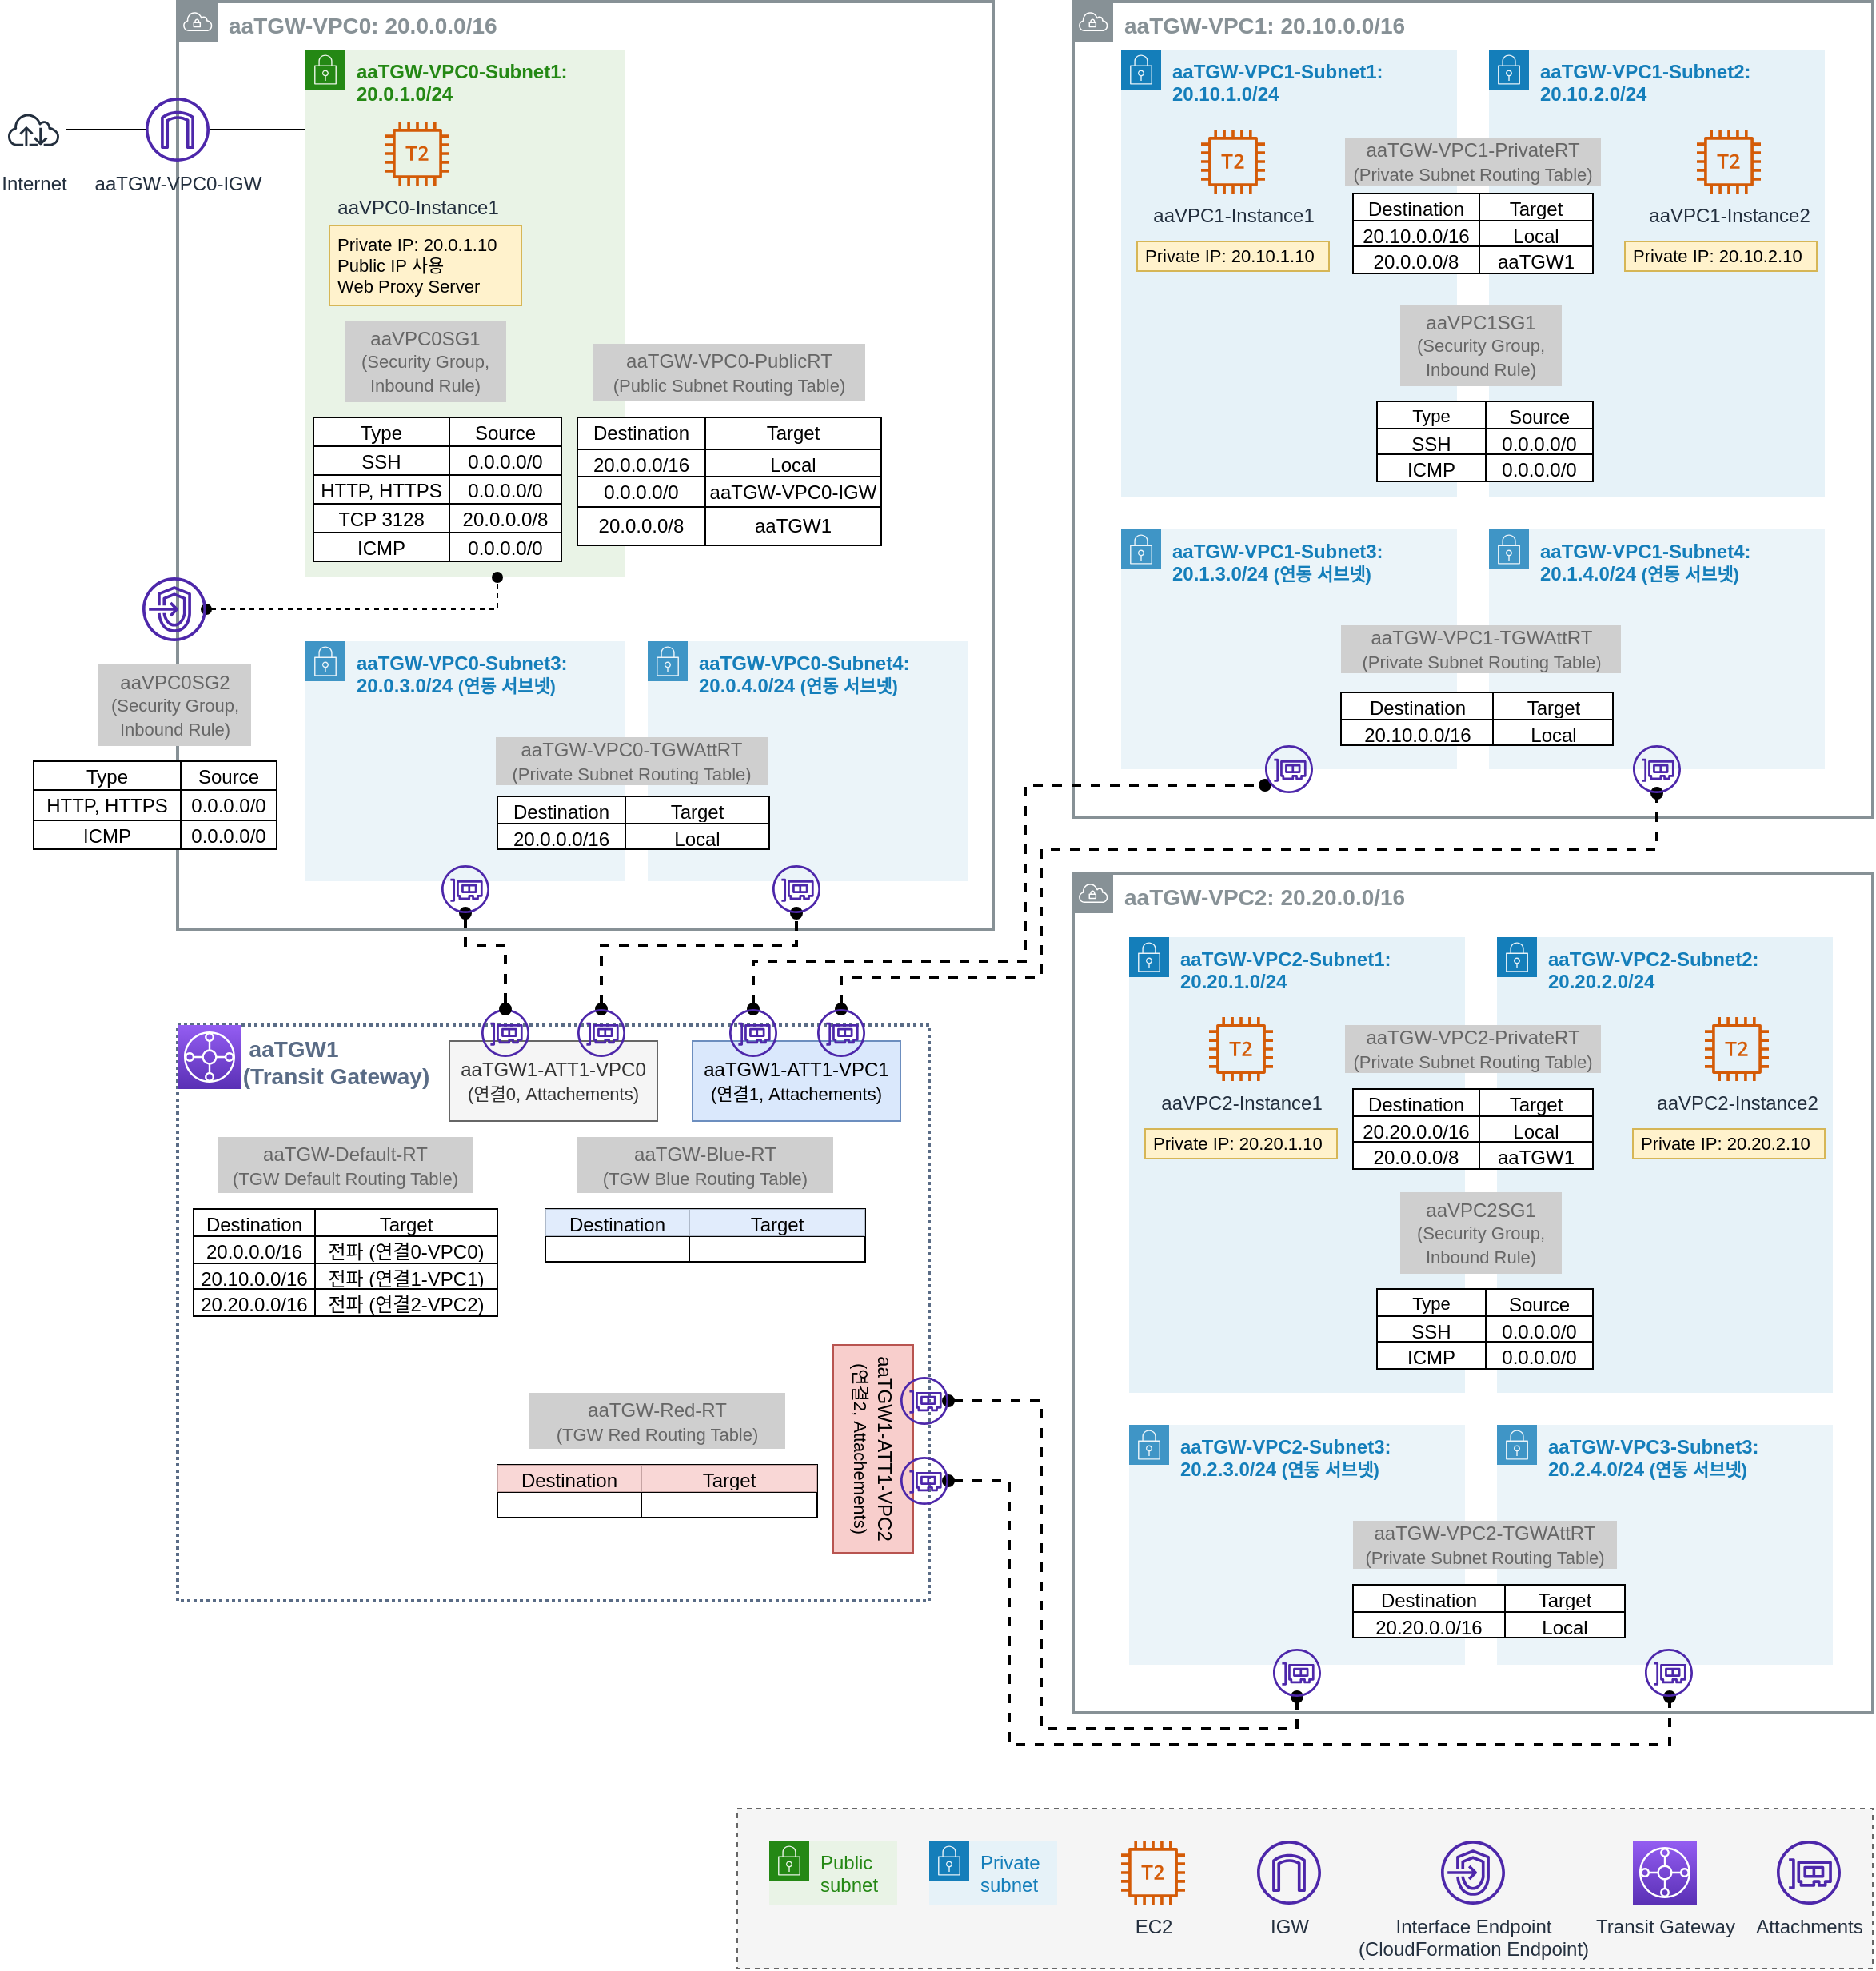 <mxfile version="20.8.10" type="device"><diagram name="페이지-1" id="vOQlFc9HRLcl6tOhRJrR"><mxGraphModel dx="1306" dy="894" grid="1" gridSize="10" guides="1" tooltips="1" connect="1" arrows="1" fold="1" page="1" pageScale="1" pageWidth="827" pageHeight="1169" math="0" shadow="0"><root><mxCell id="0"/><mxCell id="1" parent="0"/><mxCell id="Ttuwv2LD8UqU6vJ5iDU--877" value="" style="rounded=0;whiteSpace=wrap;html=1;strokeColor=#666666;fontSize=11;fillColor=#f5f5f5;dashed=1;fontColor=#333333;" parent="1" vertex="1"><mxGeometry x="480" y="1180" width="710" height="100" as="geometry"/></mxCell><mxCell id="Ttuwv2LD8UqU6vJ5iDU--878" value="&lt;b&gt;&lt;font style=&quot;font-size: 14px;&quot;&gt;aaTGW-VPC0: 20.0.0.0/16&lt;/font&gt;&lt;/b&gt;" style="sketch=0;outlineConnect=0;gradientColor=none;html=1;whiteSpace=wrap;fontSize=12;fontStyle=0;shape=mxgraph.aws4.group;grIcon=mxgraph.aws4.group_vpc;strokeColor=#879196;fillColor=none;verticalAlign=top;align=left;spacingLeft=30;fontColor=#879196;dashed=0;strokeWidth=2;" parent="1" vertex="1"><mxGeometry x="130" y="50" width="510" height="580" as="geometry"/></mxCell><mxCell id="Ttuwv2LD8UqU6vJ5iDU--879" value="&lt;b&gt;&lt;font style=&quot;font-size: 14px;&quot;&gt;aaTGW-VPC1: 20.10.0.0/16&lt;/font&gt;&lt;/b&gt;" style="sketch=0;outlineConnect=0;gradientColor=none;html=1;whiteSpace=wrap;fontSize=12;fontStyle=0;shape=mxgraph.aws4.group;grIcon=mxgraph.aws4.group_vpc;strokeColor=#879196;fillColor=none;verticalAlign=top;align=left;spacingLeft=30;fontColor=#879196;dashed=0;strokeWidth=2;" parent="1" vertex="1"><mxGeometry x="690" y="50" width="500" height="510" as="geometry"/></mxCell><mxCell id="Ttuwv2LD8UqU6vJ5iDU--880" value="&lt;b&gt;&lt;font style=&quot;font-size: 14px;&quot;&gt;aaTGW-VPC2: 20.20.0.0/16&lt;/font&gt;&lt;/b&gt;" style="sketch=0;outlineConnect=0;gradientColor=none;html=1;whiteSpace=wrap;fontSize=12;fontStyle=0;shape=mxgraph.aws4.group;grIcon=mxgraph.aws4.group_vpc;strokeColor=#879196;fillColor=none;verticalAlign=top;align=left;spacingLeft=30;fontColor=#879196;dashed=0;strokeWidth=2;" parent="1" vertex="1"><mxGeometry x="690" y="595" width="500" height="525" as="geometry"/></mxCell><mxCell id="Ttuwv2LD8UqU6vJ5iDU--881" value="           aaTGW1&#10;          (Transit Gateway)" style="fillColor=none;strokeColor=#5A6C86;dashed=1;verticalAlign=top;fontStyle=1;fontColor=#5A6C86;align=left;fontSize=14;strokeWidth=2;dashPattern=1 1;" parent="1" vertex="1"><mxGeometry x="130" y="690" width="470" height="360" as="geometry"/></mxCell><mxCell id="Ttuwv2LD8UqU6vJ5iDU--882" value="Attachments" style="sketch=0;outlineConnect=0;fontColor=#232F3E;gradientColor=none;fillColor=#4D27AA;strokeColor=none;dashed=0;verticalLabelPosition=bottom;verticalAlign=top;align=center;html=1;fontSize=12;fontStyle=0;aspect=fixed;pointerEvents=1;shape=mxgraph.aws4.elastic_network_interface;" parent="1" vertex="1"><mxGeometry x="1130" y="1200" width="40" height="40" as="geometry"/></mxCell><mxCell id="Ttuwv2LD8UqU6vJ5iDU--883" value="&lt;b&gt;aaTGW-VPC0-Subnet1: 20.0.1.0/24&lt;/b&gt;" style="points=[[0,0],[0.25,0],[0.5,0],[0.75,0],[1,0],[1,0.25],[1,0.5],[1,0.75],[1,1],[0.75,1],[0.5,1],[0.25,1],[0,1],[0,0.75],[0,0.5],[0,0.25]];outlineConnect=0;gradientColor=none;html=1;whiteSpace=wrap;fontSize=12;fontStyle=0;container=1;pointerEvents=0;collapsible=0;recursiveResize=0;shape=mxgraph.aws4.group;grIcon=mxgraph.aws4.group_security_group;grStroke=0;strokeColor=#248814;fillColor=#E9F3E6;verticalAlign=top;align=left;spacingLeft=30;fontColor=#248814;dashed=0;" parent="1" vertex="1"><mxGeometry x="210" y="80" width="200" height="330" as="geometry"/></mxCell><mxCell id="Ttuwv2LD8UqU6vJ5iDU--884" value="aaVPC0-Instance1" style="sketch=0;outlineConnect=0;fontColor=#232F3E;gradientColor=none;fillColor=#D45B07;strokeColor=none;dashed=0;verticalLabelPosition=bottom;verticalAlign=top;align=center;html=1;fontSize=12;fontStyle=0;aspect=fixed;pointerEvents=1;shape=mxgraph.aws4.t2_instance;" parent="Ttuwv2LD8UqU6vJ5iDU--883" vertex="1"><mxGeometry x="50" y="45" width="40" height="40" as="geometry"/></mxCell><mxCell id="Ttuwv2LD8UqU6vJ5iDU--885" style="edgeStyle=orthogonalEdgeStyle;rounded=0;orthogonalLoop=1;jettySize=auto;html=1;strokeWidth=1;fontSize=11;startArrow=none;startFill=0;endArrow=none;endFill=0;" parent="1" source="Ttuwv2LD8UqU6vJ5iDU--886" edge="1"><mxGeometry relative="1" as="geometry"><mxPoint x="210" y="130" as="targetPoint"/><Array as="points"><mxPoint x="210" y="130"/></Array></mxGeometry></mxCell><mxCell id="Ttuwv2LD8UqU6vJ5iDU--886" value="aaTGW-VPC0-IGW" style="sketch=0;outlineConnect=0;fontColor=#232F3E;gradientColor=none;fillColor=#4D27AA;strokeColor=none;dashed=0;verticalLabelPosition=bottom;verticalAlign=top;align=center;html=1;fontSize=12;fontStyle=0;aspect=fixed;pointerEvents=1;shape=mxgraph.aws4.internet_gateway;" parent="1" vertex="1"><mxGeometry x="110" y="110" width="40" height="40" as="geometry"/></mxCell><mxCell id="Ttuwv2LD8UqU6vJ5iDU--887" value="IGW" style="sketch=0;outlineConnect=0;fontColor=#232F3E;gradientColor=none;fillColor=#4D27AA;strokeColor=none;dashed=0;verticalLabelPosition=bottom;verticalAlign=top;align=center;html=1;fontSize=12;fontStyle=0;aspect=fixed;pointerEvents=1;shape=mxgraph.aws4.internet_gateway;" parent="1" vertex="1"><mxGeometry x="805" y="1200" width="40" height="40" as="geometry"/></mxCell><mxCell id="Ttuwv2LD8UqU6vJ5iDU--888" value="Interface Endpoint&lt;br&gt;(CloudFormation Endpoint)" style="sketch=0;outlineConnect=0;fontColor=#232F3E;gradientColor=none;fillColor=#4D27AA;strokeColor=none;dashed=0;verticalLabelPosition=bottom;verticalAlign=top;align=center;html=1;fontSize=12;fontStyle=0;aspect=fixed;pointerEvents=1;shape=mxgraph.aws4.endpoints;" parent="1" vertex="1"><mxGeometry x="920" y="1200" width="40" height="40" as="geometry"/></mxCell><mxCell id="Ttuwv2LD8UqU6vJ5iDU--889" style="edgeStyle=orthogonalEdgeStyle;rounded=0;orthogonalLoop=1;jettySize=auto;html=1;dashed=1;fontSize=12;endArrow=oval;endFill=1;strokeWidth=1;startArrow=oval;startFill=1;" parent="1" source="Ttuwv2LD8UqU6vJ5iDU--890" edge="1"><mxGeometry relative="1" as="geometry"><mxPoint x="330" y="410" as="targetPoint"/><Array as="points"><mxPoint x="330" y="430"/></Array></mxGeometry></mxCell><mxCell id="Ttuwv2LD8UqU6vJ5iDU--890" value="" style="sketch=0;outlineConnect=0;fontColor=#232F3E;gradientColor=none;fillColor=#4D27AA;strokeColor=none;dashed=0;verticalLabelPosition=bottom;verticalAlign=top;align=center;html=1;fontSize=12;fontStyle=0;aspect=fixed;pointerEvents=1;shape=mxgraph.aws4.endpoints;" parent="1" vertex="1"><mxGeometry x="108" y="410" width="40" height="40" as="geometry"/></mxCell><mxCell id="Ttuwv2LD8UqU6vJ5iDU--891" value="Public subnet" style="points=[[0,0],[0.25,0],[0.5,0],[0.75,0],[1,0],[1,0.25],[1,0.5],[1,0.75],[1,1],[0.75,1],[0.5,1],[0.25,1],[0,1],[0,0.75],[0,0.5],[0,0.25]];outlineConnect=0;gradientColor=none;html=1;whiteSpace=wrap;fontSize=12;fontStyle=0;container=1;pointerEvents=0;collapsible=0;recursiveResize=0;shape=mxgraph.aws4.group;grIcon=mxgraph.aws4.group_security_group;grStroke=0;strokeColor=#248814;fillColor=#E9F3E6;verticalAlign=top;align=left;spacingLeft=30;fontColor=#248814;dashed=0;" parent="1" vertex="1"><mxGeometry x="500" y="1200" width="80" height="40" as="geometry"/></mxCell><mxCell id="Ttuwv2LD8UqU6vJ5iDU--892" style="edgeStyle=orthogonalEdgeStyle;rounded=0;orthogonalLoop=1;jettySize=auto;html=1;strokeWidth=1;fontSize=11;startArrow=none;startFill=0;endArrow=none;endFill=0;" parent="1" source="Ttuwv2LD8UqU6vJ5iDU--893" target="Ttuwv2LD8UqU6vJ5iDU--886" edge="1"><mxGeometry relative="1" as="geometry"/></mxCell><mxCell id="Ttuwv2LD8UqU6vJ5iDU--893" value="Internet" style="sketch=0;outlineConnect=0;fontColor=#232F3E;gradientColor=none;strokeColor=#232F3E;fillColor=#ffffff;dashed=0;verticalLabelPosition=bottom;verticalAlign=top;align=center;html=1;fontSize=12;fontStyle=0;aspect=fixed;shape=mxgraph.aws4.resourceIcon;resIcon=mxgraph.aws4.internet;" parent="1" vertex="1"><mxGeometry x="20" y="110" width="40" height="40" as="geometry"/></mxCell><mxCell id="Ttuwv2LD8UqU6vJ5iDU--894" value="" style="shape=table;startSize=0;container=1;collapsible=0;childLayout=tableLayout;labelBackgroundColor=none;strokeColor=#000000;fontColor=#000000;fillColor=default;" parent="1" vertex="1"><mxGeometry x="380" y="310" width="190" height="80" as="geometry"/></mxCell><mxCell id="Ttuwv2LD8UqU6vJ5iDU--895" value="" style="shape=tableRow;horizontal=0;startSize=0;swimlaneHead=0;swimlaneBody=0;strokeColor=inherit;top=0;left=0;bottom=0;right=0;collapsible=0;dropTarget=0;fillColor=none;points=[[0,0.5],[1,0.5]];portConstraint=eastwest;labelBackgroundColor=none;fontColor=#000000;" parent="Ttuwv2LD8UqU6vJ5iDU--894" vertex="1"><mxGeometry width="190" height="20" as="geometry"/></mxCell><mxCell id="Ttuwv2LD8UqU6vJ5iDU--896" value="Destination" style="shape=partialRectangle;html=1;whiteSpace=wrap;connectable=0;strokeColor=inherit;overflow=hidden;fillColor=none;top=0;left=0;bottom=0;right=0;pointerEvents=1;labelBackgroundColor=none;fontColor=#000000;" parent="Ttuwv2LD8UqU6vJ5iDU--895" vertex="1"><mxGeometry width="80" height="20" as="geometry"><mxRectangle width="80" height="20" as="alternateBounds"/></mxGeometry></mxCell><mxCell id="Ttuwv2LD8UqU6vJ5iDU--897" value="Target" style="shape=partialRectangle;html=1;whiteSpace=wrap;connectable=0;strokeColor=inherit;overflow=hidden;fillColor=none;top=0;left=0;bottom=0;right=0;pointerEvents=1;labelBackgroundColor=none;fontColor=#000000;" parent="Ttuwv2LD8UqU6vJ5iDU--895" vertex="1"><mxGeometry x="80" width="110" height="20" as="geometry"><mxRectangle width="110" height="20" as="alternateBounds"/></mxGeometry></mxCell><mxCell id="Ttuwv2LD8UqU6vJ5iDU--898" value="" style="shape=tableRow;horizontal=0;startSize=0;swimlaneHead=0;swimlaneBody=0;strokeColor=inherit;top=0;left=0;bottom=0;right=0;collapsible=0;dropTarget=0;fillColor=none;points=[[0,0.5],[1,0.5]];portConstraint=eastwest;labelBackgroundColor=none;fontColor=#000000;" parent="Ttuwv2LD8UqU6vJ5iDU--894" vertex="1"><mxGeometry y="20" width="190" height="17" as="geometry"/></mxCell><mxCell id="Ttuwv2LD8UqU6vJ5iDU--899" value="20.0.0.0/16" style="shape=partialRectangle;html=1;whiteSpace=wrap;connectable=0;strokeColor=inherit;overflow=hidden;fillColor=none;top=0;left=0;bottom=0;right=0;pointerEvents=1;labelBackgroundColor=none;fontColor=#000000;" parent="Ttuwv2LD8UqU6vJ5iDU--898" vertex="1"><mxGeometry width="80" height="17" as="geometry"><mxRectangle width="80" height="17" as="alternateBounds"/></mxGeometry></mxCell><mxCell id="Ttuwv2LD8UqU6vJ5iDU--900" value="Local" style="shape=partialRectangle;html=1;whiteSpace=wrap;connectable=0;strokeColor=inherit;overflow=hidden;fillColor=none;top=0;left=0;bottom=0;right=0;pointerEvents=1;labelBackgroundColor=none;fontColor=#000000;" parent="Ttuwv2LD8UqU6vJ5iDU--898" vertex="1"><mxGeometry x="80" width="110" height="17" as="geometry"><mxRectangle width="110" height="17" as="alternateBounds"/></mxGeometry></mxCell><mxCell id="Ttuwv2LD8UqU6vJ5iDU--901" value="" style="shape=tableRow;horizontal=0;startSize=0;swimlaneHead=0;swimlaneBody=0;strokeColor=inherit;top=0;left=0;bottom=0;right=0;collapsible=0;dropTarget=0;fillColor=none;points=[[0,0.5],[1,0.5]];portConstraint=eastwest;labelBackgroundColor=none;fontColor=#000000;" parent="Ttuwv2LD8UqU6vJ5iDU--894" vertex="1"><mxGeometry y="37" width="190" height="19" as="geometry"/></mxCell><mxCell id="Ttuwv2LD8UqU6vJ5iDU--902" value="0.0.0.0/0" style="shape=partialRectangle;html=1;whiteSpace=wrap;connectable=0;strokeColor=inherit;overflow=hidden;fillColor=none;top=0;left=0;bottom=0;right=0;pointerEvents=1;labelBackgroundColor=none;fontColor=#000000;" parent="Ttuwv2LD8UqU6vJ5iDU--901" vertex="1"><mxGeometry width="80" height="19" as="geometry"><mxRectangle width="80" height="19" as="alternateBounds"/></mxGeometry></mxCell><mxCell id="Ttuwv2LD8UqU6vJ5iDU--903" value="aaTGW-VPC0-IGW" style="shape=partialRectangle;html=1;whiteSpace=wrap;connectable=0;strokeColor=inherit;overflow=hidden;fillColor=none;top=0;left=0;bottom=0;right=0;pointerEvents=1;labelBackgroundColor=none;fontColor=#000000;" parent="Ttuwv2LD8UqU6vJ5iDU--901" vertex="1"><mxGeometry x="80" width="110" height="19" as="geometry"><mxRectangle width="110" height="19" as="alternateBounds"/></mxGeometry></mxCell><mxCell id="Ttuwv2LD8UqU6vJ5iDU--904" value="" style="shape=tableRow;horizontal=0;startSize=0;swimlaneHead=0;swimlaneBody=0;strokeColor=inherit;top=0;left=0;bottom=0;right=0;collapsible=0;dropTarget=0;fillColor=none;points=[[0,0.5],[1,0.5]];portConstraint=eastwest;labelBackgroundColor=none;fontColor=#000000;" parent="Ttuwv2LD8UqU6vJ5iDU--894" vertex="1"><mxGeometry y="56" width="190" height="24" as="geometry"/></mxCell><mxCell id="Ttuwv2LD8UqU6vJ5iDU--905" value="20.0.0.0/8" style="shape=partialRectangle;html=1;whiteSpace=wrap;connectable=0;strokeColor=inherit;overflow=hidden;fillColor=none;top=0;left=0;bottom=0;right=0;pointerEvents=1;labelBackgroundColor=none;fontColor=#000000;" parent="Ttuwv2LD8UqU6vJ5iDU--904" vertex="1"><mxGeometry width="80" height="24" as="geometry"><mxRectangle width="80" height="24" as="alternateBounds"/></mxGeometry></mxCell><mxCell id="Ttuwv2LD8UqU6vJ5iDU--906" value="aaTGW1" style="shape=partialRectangle;html=1;whiteSpace=wrap;connectable=0;strokeColor=inherit;overflow=hidden;fillColor=none;top=0;left=0;bottom=0;right=0;pointerEvents=1;labelBackgroundColor=none;fontColor=#000000;" parent="Ttuwv2LD8UqU6vJ5iDU--904" vertex="1"><mxGeometry x="80" width="110" height="24" as="geometry"><mxRectangle width="110" height="24" as="alternateBounds"/></mxGeometry></mxCell><mxCell id="Ttuwv2LD8UqU6vJ5iDU--907" value="aaTGW-VPC0-PublicRT&lt;br&gt;&lt;font style=&quot;font-size: 11px;&quot;&gt;(Public Subnet Routing Table)&lt;/font&gt;" style="text;html=1;strokeColor=none;fillColor=#CFCFCF;align=center;verticalAlign=middle;whiteSpace=wrap;rounded=0;fontColor=#666666;" parent="1" vertex="1"><mxGeometry x="390" y="264" width="170" height="36" as="geometry"/></mxCell><mxCell id="Ttuwv2LD8UqU6vJ5iDU--908" value="&amp;nbsp;Private IP: 20.0.1.10&lt;br style=&quot;font-size: 11px;&quot;&gt;&amp;nbsp;Public IP 사용&lt;br style=&quot;font-size: 11px;&quot;&gt;&amp;nbsp;Web Proxy Server" style="text;html=1;strokeColor=#d6b656;fillColor=#fff2cc;align=left;verticalAlign=middle;whiteSpace=wrap;rounded=0;fontSize=11;" parent="1" vertex="1"><mxGeometry x="225" y="190" width="120" height="50" as="geometry"/></mxCell><mxCell id="Ttuwv2LD8UqU6vJ5iDU--909" value="" style="shape=table;startSize=0;container=1;collapsible=0;childLayout=tableLayout;fontSize=12;" parent="1" vertex="1"><mxGeometry x="215" y="310" width="155" height="90" as="geometry"/></mxCell><mxCell id="Ttuwv2LD8UqU6vJ5iDU--910" value="" style="shape=tableRow;horizontal=0;startSize=0;swimlaneHead=0;swimlaneBody=0;strokeColor=inherit;top=0;left=0;bottom=0;right=0;collapsible=0;dropTarget=0;fillColor=none;points=[[0,0.5],[1,0.5]];portConstraint=eastwest;fontSize=14;" parent="Ttuwv2LD8UqU6vJ5iDU--909" vertex="1"><mxGeometry width="155" height="18" as="geometry"/></mxCell><mxCell id="Ttuwv2LD8UqU6vJ5iDU--911" value="Type" style="shape=partialRectangle;html=1;whiteSpace=wrap;connectable=0;strokeColor=inherit;overflow=hidden;fillColor=none;top=0;left=0;bottom=0;right=0;pointerEvents=1;fontSize=12;" parent="Ttuwv2LD8UqU6vJ5iDU--910" vertex="1"><mxGeometry width="85" height="18" as="geometry"><mxRectangle width="85" height="18" as="alternateBounds"/></mxGeometry></mxCell><mxCell id="Ttuwv2LD8UqU6vJ5iDU--912" value="Source" style="shape=partialRectangle;html=1;whiteSpace=wrap;connectable=0;strokeColor=inherit;overflow=hidden;fillColor=none;top=0;left=0;bottom=0;right=0;pointerEvents=1;fontSize=12;" parent="Ttuwv2LD8UqU6vJ5iDU--910" vertex="1"><mxGeometry x="85" width="70" height="18" as="geometry"><mxRectangle width="70" height="18" as="alternateBounds"/></mxGeometry></mxCell><mxCell id="Ttuwv2LD8UqU6vJ5iDU--913" value="" style="shape=tableRow;horizontal=0;startSize=0;swimlaneHead=0;swimlaneBody=0;strokeColor=inherit;top=0;left=0;bottom=0;right=0;collapsible=0;dropTarget=0;fillColor=none;points=[[0,0.5],[1,0.5]];portConstraint=eastwest;fontSize=14;" parent="Ttuwv2LD8UqU6vJ5iDU--909" vertex="1"><mxGeometry y="18" width="155" height="18" as="geometry"/></mxCell><mxCell id="Ttuwv2LD8UqU6vJ5iDU--914" value="SSH" style="shape=partialRectangle;html=1;whiteSpace=wrap;connectable=0;strokeColor=inherit;overflow=hidden;fillColor=none;top=0;left=0;bottom=0;right=0;pointerEvents=1;fontSize=12;" parent="Ttuwv2LD8UqU6vJ5iDU--913" vertex="1"><mxGeometry width="85" height="18" as="geometry"><mxRectangle width="85" height="18" as="alternateBounds"/></mxGeometry></mxCell><mxCell id="Ttuwv2LD8UqU6vJ5iDU--915" value="0.0.0.0/0" style="shape=partialRectangle;html=1;whiteSpace=wrap;connectable=0;strokeColor=inherit;overflow=hidden;fillColor=none;top=0;left=0;bottom=0;right=0;pointerEvents=1;fontSize=12;" parent="Ttuwv2LD8UqU6vJ5iDU--913" vertex="1"><mxGeometry x="85" width="70" height="18" as="geometry"><mxRectangle width="70" height="18" as="alternateBounds"/></mxGeometry></mxCell><mxCell id="Ttuwv2LD8UqU6vJ5iDU--916" value="" style="shape=tableRow;horizontal=0;startSize=0;swimlaneHead=0;swimlaneBody=0;strokeColor=inherit;top=0;left=0;bottom=0;right=0;collapsible=0;dropTarget=0;fillColor=none;points=[[0,0.5],[1,0.5]];portConstraint=eastwest;fontSize=14;" parent="Ttuwv2LD8UqU6vJ5iDU--909" vertex="1"><mxGeometry y="36" width="155" height="18" as="geometry"/></mxCell><mxCell id="Ttuwv2LD8UqU6vJ5iDU--917" value="HTTP, HTTPS" style="shape=partialRectangle;html=1;whiteSpace=wrap;connectable=0;strokeColor=inherit;overflow=hidden;fillColor=none;top=0;left=0;bottom=0;right=0;pointerEvents=1;fontSize=12;" parent="Ttuwv2LD8UqU6vJ5iDU--916" vertex="1"><mxGeometry width="85" height="18" as="geometry"><mxRectangle width="85" height="18" as="alternateBounds"/></mxGeometry></mxCell><mxCell id="Ttuwv2LD8UqU6vJ5iDU--918" value="0.0.0.0/0" style="shape=partialRectangle;html=1;whiteSpace=wrap;connectable=0;strokeColor=inherit;overflow=hidden;fillColor=none;top=0;left=0;bottom=0;right=0;pointerEvents=1;fontSize=12;" parent="Ttuwv2LD8UqU6vJ5iDU--916" vertex="1"><mxGeometry x="85" width="70" height="18" as="geometry"><mxRectangle width="70" height="18" as="alternateBounds"/></mxGeometry></mxCell><mxCell id="Ttuwv2LD8UqU6vJ5iDU--919" value="" style="shape=tableRow;horizontal=0;startSize=0;swimlaneHead=0;swimlaneBody=0;strokeColor=inherit;top=0;left=0;bottom=0;right=0;collapsible=0;dropTarget=0;fillColor=none;points=[[0,0.5],[1,0.5]];portConstraint=eastwest;fontSize=14;" parent="Ttuwv2LD8UqU6vJ5iDU--909" vertex="1"><mxGeometry y="54" width="155" height="18" as="geometry"/></mxCell><mxCell id="Ttuwv2LD8UqU6vJ5iDU--920" value="TCP 3128" style="shape=partialRectangle;html=1;whiteSpace=wrap;connectable=0;strokeColor=inherit;overflow=hidden;fillColor=none;top=0;left=0;bottom=0;right=0;pointerEvents=1;fontSize=12;" parent="Ttuwv2LD8UqU6vJ5iDU--919" vertex="1"><mxGeometry width="85" height="18" as="geometry"><mxRectangle width="85" height="18" as="alternateBounds"/></mxGeometry></mxCell><mxCell id="Ttuwv2LD8UqU6vJ5iDU--921" value="20.0.0.0/8" style="shape=partialRectangle;html=1;whiteSpace=wrap;connectable=0;strokeColor=inherit;overflow=hidden;fillColor=none;top=0;left=0;bottom=0;right=0;pointerEvents=1;fontSize=12;" parent="Ttuwv2LD8UqU6vJ5iDU--919" vertex="1"><mxGeometry x="85" width="70" height="18" as="geometry"><mxRectangle width="70" height="18" as="alternateBounds"/></mxGeometry></mxCell><mxCell id="Ttuwv2LD8UqU6vJ5iDU--922" value="" style="shape=tableRow;horizontal=0;startSize=0;swimlaneHead=0;swimlaneBody=0;strokeColor=inherit;top=0;left=0;bottom=0;right=0;collapsible=0;dropTarget=0;fillColor=none;points=[[0,0.5],[1,0.5]];portConstraint=eastwest;fontSize=14;" parent="Ttuwv2LD8UqU6vJ5iDU--909" vertex="1"><mxGeometry y="72" width="155" height="18" as="geometry"/></mxCell><mxCell id="Ttuwv2LD8UqU6vJ5iDU--923" value="ICMP" style="shape=partialRectangle;html=1;whiteSpace=wrap;connectable=0;strokeColor=inherit;overflow=hidden;fillColor=none;top=0;left=0;bottom=0;right=0;pointerEvents=1;fontSize=12;" parent="Ttuwv2LD8UqU6vJ5iDU--922" vertex="1"><mxGeometry width="85" height="18" as="geometry"><mxRectangle width="85" height="18" as="alternateBounds"/></mxGeometry></mxCell><mxCell id="Ttuwv2LD8UqU6vJ5iDU--924" value="0.0.0.0/0" style="shape=partialRectangle;html=1;whiteSpace=wrap;connectable=0;strokeColor=inherit;overflow=hidden;fillColor=none;top=0;left=0;bottom=0;right=0;pointerEvents=1;fontSize=12;" parent="Ttuwv2LD8UqU6vJ5iDU--922" vertex="1"><mxGeometry x="85" width="70" height="18" as="geometry"><mxRectangle width="70" height="18" as="alternateBounds"/></mxGeometry></mxCell><mxCell id="Ttuwv2LD8UqU6vJ5iDU--925" value="aaVPC0SG1&lt;br&gt;&lt;font style=&quot;font-size: 11px;&quot;&gt;(Security Group, Inbound Rule)&lt;/font&gt;" style="rounded=0;whiteSpace=wrap;html=1;fillColor=#CFCFCF;fontColor=#666666;strokeColor=#CFCFCF;align=center;" parent="1" vertex="1"><mxGeometry x="235" y="250" width="100" height="50" as="geometry"/></mxCell><mxCell id="Ttuwv2LD8UqU6vJ5iDU--926" value="" style="shape=table;startSize=0;container=1;collapsible=0;childLayout=tableLayout;strokeColor=#000000;fontColor=#000000;fillColor=default;" parent="1" vertex="1"><mxGeometry x="40" y="525" width="152" height="55" as="geometry"/></mxCell><mxCell id="Ttuwv2LD8UqU6vJ5iDU--927" value="" style="shape=tableRow;horizontal=0;startSize=0;swimlaneHead=0;swimlaneBody=0;strokeColor=inherit;top=0;left=0;bottom=0;right=0;collapsible=0;dropTarget=0;fillColor=none;points=[[0,0.5],[1,0.5]];portConstraint=eastwest;fontColor=#666666;" parent="Ttuwv2LD8UqU6vJ5iDU--926" vertex="1"><mxGeometry width="152" height="18" as="geometry"/></mxCell><mxCell id="Ttuwv2LD8UqU6vJ5iDU--928" value="Type" style="shape=partialRectangle;html=1;whiteSpace=wrap;connectable=0;strokeColor=inherit;overflow=hidden;fillColor=none;top=0;left=0;bottom=0;right=0;pointerEvents=1;fontColor=#000000;" parent="Ttuwv2LD8UqU6vJ5iDU--927" vertex="1"><mxGeometry width="92" height="18" as="geometry"><mxRectangle width="92" height="18" as="alternateBounds"/></mxGeometry></mxCell><mxCell id="Ttuwv2LD8UqU6vJ5iDU--929" value="Source" style="shape=partialRectangle;html=1;whiteSpace=wrap;connectable=0;strokeColor=inherit;overflow=hidden;fillColor=none;top=0;left=0;bottom=0;right=0;pointerEvents=1;fontColor=#000000;" parent="Ttuwv2LD8UqU6vJ5iDU--927" vertex="1"><mxGeometry x="92" width="60" height="18" as="geometry"><mxRectangle width="60" height="18" as="alternateBounds"/></mxGeometry></mxCell><mxCell id="Ttuwv2LD8UqU6vJ5iDU--930" value="" style="shape=tableRow;horizontal=0;startSize=0;swimlaneHead=0;swimlaneBody=0;strokeColor=inherit;top=0;left=0;bottom=0;right=0;collapsible=0;dropTarget=0;fillColor=none;points=[[0,0.5],[1,0.5]];portConstraint=eastwest;fontColor=#666666;" parent="Ttuwv2LD8UqU6vJ5iDU--926" vertex="1"><mxGeometry y="18" width="152" height="19" as="geometry"/></mxCell><mxCell id="Ttuwv2LD8UqU6vJ5iDU--931" value="HTTP, HTTPS" style="shape=partialRectangle;html=1;whiteSpace=wrap;connectable=0;strokeColor=inherit;overflow=hidden;fillColor=none;top=0;left=0;bottom=0;right=0;pointerEvents=1;fontColor=#000000;" parent="Ttuwv2LD8UqU6vJ5iDU--930" vertex="1"><mxGeometry width="92" height="19" as="geometry"><mxRectangle width="92" height="19" as="alternateBounds"/></mxGeometry></mxCell><mxCell id="Ttuwv2LD8UqU6vJ5iDU--932" value="0.0.0.0/0" style="shape=partialRectangle;html=1;whiteSpace=wrap;connectable=0;strokeColor=inherit;overflow=hidden;fillColor=none;top=0;left=0;bottom=0;right=0;pointerEvents=1;fontColor=#000000;" parent="Ttuwv2LD8UqU6vJ5iDU--930" vertex="1"><mxGeometry x="92" width="60" height="19" as="geometry"><mxRectangle width="60" height="19" as="alternateBounds"/></mxGeometry></mxCell><mxCell id="Ttuwv2LD8UqU6vJ5iDU--933" value="" style="shape=tableRow;horizontal=0;startSize=0;swimlaneHead=0;swimlaneBody=0;strokeColor=inherit;top=0;left=0;bottom=0;right=0;collapsible=0;dropTarget=0;fillColor=none;points=[[0,0.5],[1,0.5]];portConstraint=eastwest;fontColor=#666666;" parent="Ttuwv2LD8UqU6vJ5iDU--926" vertex="1"><mxGeometry y="37" width="152" height="18" as="geometry"/></mxCell><mxCell id="Ttuwv2LD8UqU6vJ5iDU--934" value="ICMP" style="shape=partialRectangle;html=1;whiteSpace=wrap;connectable=0;strokeColor=inherit;overflow=hidden;fillColor=none;top=0;left=0;bottom=0;right=0;pointerEvents=1;fontColor=#000000;" parent="Ttuwv2LD8UqU6vJ5iDU--933" vertex="1"><mxGeometry width="92" height="18" as="geometry"><mxRectangle width="92" height="18" as="alternateBounds"/></mxGeometry></mxCell><mxCell id="Ttuwv2LD8UqU6vJ5iDU--935" value="0.0.0.0/0" style="shape=partialRectangle;html=1;whiteSpace=wrap;connectable=0;strokeColor=inherit;overflow=hidden;fillColor=none;top=0;left=0;bottom=0;right=0;pointerEvents=1;fontColor=#000000;" parent="Ttuwv2LD8UqU6vJ5iDU--933" vertex="1"><mxGeometry x="92" width="60" height="18" as="geometry"><mxRectangle width="60" height="18" as="alternateBounds"/></mxGeometry></mxCell><mxCell id="Ttuwv2LD8UqU6vJ5iDU--936" value="aaVPC0SG2&lt;br&gt;&lt;font style=&quot;font-size: 11px;&quot;&gt;(Security Group, Inbound Rule)&lt;/font&gt;" style="rounded=0;whiteSpace=wrap;html=1;fillColor=#CFCFCF;fontColor=#666666;strokeColor=#CFCFCF;align=center;" parent="1" vertex="1"><mxGeometry x="80.5" y="465" width="95" height="50" as="geometry"/></mxCell><mxCell id="Ttuwv2LD8UqU6vJ5iDU--937" value="&lt;b&gt;aaTGW-VPC1-Subnet1: 20.10.1.0/24&lt;/b&gt;" style="points=[[0,0],[0.25,0],[0.5,0],[0.75,0],[1,0],[1,0.25],[1,0.5],[1,0.75],[1,1],[0.75,1],[0.5,1],[0.25,1],[0,1],[0,0.75],[0,0.5],[0,0.25]];outlineConnect=0;gradientColor=none;html=1;whiteSpace=wrap;fontSize=12;fontStyle=0;container=1;pointerEvents=0;collapsible=0;recursiveResize=0;shape=mxgraph.aws4.group;grIcon=mxgraph.aws4.group_security_group;grStroke=0;strokeColor=#147EBA;fillColor=#E6F2F8;verticalAlign=top;align=left;spacingLeft=30;fontColor=#147EBA;dashed=0;" parent="1" vertex="1"><mxGeometry x="720" y="80" width="210" height="280" as="geometry"/></mxCell><mxCell id="Ttuwv2LD8UqU6vJ5iDU--938" value="aaVPC1-Instance1" style="sketch=0;outlineConnect=0;fontColor=#232F3E;gradientColor=none;fillColor=#D45B07;strokeColor=none;dashed=0;verticalLabelPosition=bottom;verticalAlign=top;align=center;html=1;fontSize=12;fontStyle=0;aspect=fixed;pointerEvents=1;shape=mxgraph.aws4.t2_instance;" parent="Ttuwv2LD8UqU6vJ5iDU--937" vertex="1"><mxGeometry x="50" y="50" width="40" height="40" as="geometry"/></mxCell><mxCell id="Ttuwv2LD8UqU6vJ5iDU--939" value="&amp;nbsp;Private IP: 20.10.1.10" style="text;html=1;strokeColor=#d6b656;fillColor=#fff2cc;align=left;verticalAlign=middle;whiteSpace=wrap;rounded=0;fontSize=11;" parent="Ttuwv2LD8UqU6vJ5iDU--937" vertex="1"><mxGeometry x="10" y="120" width="120" height="18.5" as="geometry"/></mxCell><mxCell id="Ttuwv2LD8UqU6vJ5iDU--940" value="Private subnet" style="points=[[0,0],[0.25,0],[0.5,0],[0.75,0],[1,0],[1,0.25],[1,0.5],[1,0.75],[1,1],[0.75,1],[0.5,1],[0.25,1],[0,1],[0,0.75],[0,0.5],[0,0.25]];outlineConnect=0;gradientColor=none;html=1;whiteSpace=wrap;fontSize=12;fontStyle=0;container=1;pointerEvents=0;collapsible=0;recursiveResize=0;shape=mxgraph.aws4.group;grIcon=mxgraph.aws4.group_security_group;grStroke=0;strokeColor=#147EBA;fillColor=#E6F2F8;verticalAlign=top;align=left;spacingLeft=30;fontColor=#147EBA;dashed=0;" parent="1" vertex="1"><mxGeometry x="600" y="1200" width="80" height="40" as="geometry"/></mxCell><mxCell id="Ttuwv2LD8UqU6vJ5iDU--941" value="&lt;b&gt;aaTGW-VPC1-Subnet2: 20.10.2.0/24&lt;/b&gt;" style="points=[[0,0],[0.25,0],[0.5,0],[0.75,0],[1,0],[1,0.25],[1,0.5],[1,0.75],[1,1],[0.75,1],[0.5,1],[0.25,1],[0,1],[0,0.75],[0,0.5],[0,0.25]];outlineConnect=0;gradientColor=none;html=1;whiteSpace=wrap;fontSize=12;fontStyle=0;container=1;pointerEvents=0;collapsible=0;recursiveResize=0;shape=mxgraph.aws4.group;grIcon=mxgraph.aws4.group_security_group;grStroke=0;strokeColor=#147EBA;fillColor=#E6F2F8;verticalAlign=top;align=left;spacingLeft=30;fontColor=#147EBA;dashed=0;" parent="1" vertex="1"><mxGeometry x="950" y="80" width="210" height="280" as="geometry"/></mxCell><mxCell id="Ttuwv2LD8UqU6vJ5iDU--942" value="aaVPC1-Instance2" style="sketch=0;outlineConnect=0;fontColor=#232F3E;gradientColor=none;fillColor=#D45B07;strokeColor=none;dashed=0;verticalLabelPosition=bottom;verticalAlign=top;align=center;html=1;fontSize=12;fontStyle=0;aspect=fixed;pointerEvents=1;shape=mxgraph.aws4.t2_instance;" parent="Ttuwv2LD8UqU6vJ5iDU--941" vertex="1"><mxGeometry x="130" y="50" width="40" height="40" as="geometry"/></mxCell><mxCell id="Ttuwv2LD8UqU6vJ5iDU--943" value="aaTGW-VPC1-PrivateRT&lt;br&gt;&lt;font style=&quot;font-size: 11px;&quot;&gt;(Private Subnet Routing Table)&lt;/font&gt;" style="text;html=1;strokeColor=none;fillColor=#CFCFCF;align=center;verticalAlign=middle;whiteSpace=wrap;rounded=0;fontColor=#666666;" parent="Ttuwv2LD8UqU6vJ5iDU--941" vertex="1"><mxGeometry x="-90" y="55" width="160" height="30" as="geometry"/></mxCell><mxCell id="Ttuwv2LD8UqU6vJ5iDU--944" value="&amp;nbsp;Private IP: 20.10.2.10" style="text;html=1;strokeColor=#d6b656;fillColor=#fff2cc;align=left;verticalAlign=middle;whiteSpace=wrap;rounded=0;fontSize=11;" parent="Ttuwv2LD8UqU6vJ5iDU--941" vertex="1"><mxGeometry x="85" y="120" width="120" height="18.5" as="geometry"/></mxCell><mxCell id="Ttuwv2LD8UqU6vJ5iDU--945" value="" style="shape=table;startSize=0;container=1;collapsible=0;childLayout=tableLayout;" parent="1" vertex="1"><mxGeometry x="865" y="170" width="150" height="50" as="geometry"/></mxCell><mxCell id="Ttuwv2LD8UqU6vJ5iDU--946" value="" style="shape=tableRow;horizontal=0;startSize=0;swimlaneHead=0;swimlaneBody=0;top=0;left=0;bottom=0;right=0;collapsible=0;dropTarget=0;fillColor=none;points=[[0,0.5],[1,0.5]];portConstraint=eastwest;" parent="Ttuwv2LD8UqU6vJ5iDU--945" vertex="1"><mxGeometry width="150" height="17" as="geometry"/></mxCell><mxCell id="Ttuwv2LD8UqU6vJ5iDU--947" value="Destination" style="shape=partialRectangle;html=1;whiteSpace=wrap;connectable=0;overflow=hidden;fillColor=none;top=0;left=0;bottom=0;right=0;pointerEvents=1;" parent="Ttuwv2LD8UqU6vJ5iDU--946" vertex="1"><mxGeometry width="79" height="17" as="geometry"><mxRectangle width="79" height="17" as="alternateBounds"/></mxGeometry></mxCell><mxCell id="Ttuwv2LD8UqU6vJ5iDU--948" value="Target" style="shape=partialRectangle;html=1;whiteSpace=wrap;connectable=0;overflow=hidden;fillColor=none;top=0;left=0;bottom=0;right=0;pointerEvents=1;" parent="Ttuwv2LD8UqU6vJ5iDU--946" vertex="1"><mxGeometry x="79" width="71" height="17" as="geometry"><mxRectangle width="71" height="17" as="alternateBounds"/></mxGeometry></mxCell><mxCell id="Ttuwv2LD8UqU6vJ5iDU--949" value="" style="shape=tableRow;horizontal=0;startSize=0;swimlaneHead=0;swimlaneBody=0;top=0;left=0;bottom=0;right=0;collapsible=0;dropTarget=0;fillColor=none;points=[[0,0.5],[1,0.5]];portConstraint=eastwest;" parent="Ttuwv2LD8UqU6vJ5iDU--945" vertex="1"><mxGeometry y="17" width="150" height="16" as="geometry"/></mxCell><mxCell id="Ttuwv2LD8UqU6vJ5iDU--950" value="20.10.0.0/16" style="shape=partialRectangle;html=1;whiteSpace=wrap;connectable=0;overflow=hidden;fillColor=none;top=0;left=0;bottom=0;right=0;pointerEvents=1;" parent="Ttuwv2LD8UqU6vJ5iDU--949" vertex="1"><mxGeometry width="79" height="16" as="geometry"><mxRectangle width="79" height="16" as="alternateBounds"/></mxGeometry></mxCell><mxCell id="Ttuwv2LD8UqU6vJ5iDU--951" value="Local" style="shape=partialRectangle;html=1;whiteSpace=wrap;connectable=0;overflow=hidden;fillColor=none;top=0;left=0;bottom=0;right=0;pointerEvents=1;" parent="Ttuwv2LD8UqU6vJ5iDU--949" vertex="1"><mxGeometry x="79" width="71" height="16" as="geometry"><mxRectangle width="71" height="16" as="alternateBounds"/></mxGeometry></mxCell><mxCell id="Ttuwv2LD8UqU6vJ5iDU--952" value="" style="shape=tableRow;horizontal=0;startSize=0;swimlaneHead=0;swimlaneBody=0;top=0;left=0;bottom=0;right=0;collapsible=0;dropTarget=0;fillColor=none;points=[[0,0.5],[1,0.5]];portConstraint=eastwest;" parent="Ttuwv2LD8UqU6vJ5iDU--945" vertex="1"><mxGeometry y="33" width="150" height="17" as="geometry"/></mxCell><mxCell id="Ttuwv2LD8UqU6vJ5iDU--953" value="20.0.0.0/8" style="shape=partialRectangle;html=1;whiteSpace=wrap;connectable=0;overflow=hidden;fillColor=none;top=0;left=0;bottom=0;right=0;pointerEvents=1;" parent="Ttuwv2LD8UqU6vJ5iDU--952" vertex="1"><mxGeometry width="79" height="17" as="geometry"><mxRectangle width="79" height="17" as="alternateBounds"/></mxGeometry></mxCell><mxCell id="Ttuwv2LD8UqU6vJ5iDU--954" value="aaTGW1" style="shape=partialRectangle;html=1;whiteSpace=wrap;connectable=0;overflow=hidden;fillColor=none;top=0;left=0;bottom=0;right=0;pointerEvents=1;" parent="Ttuwv2LD8UqU6vJ5iDU--952" vertex="1"><mxGeometry x="79" width="71" height="17" as="geometry"><mxRectangle width="71" height="17" as="alternateBounds"/></mxGeometry></mxCell><mxCell id="Ttuwv2LD8UqU6vJ5iDU--955" value="aaVPC1SG1&lt;br&gt;&lt;font style=&quot;font-size: 11px;&quot;&gt;(Security Group, Inbound Rule)&lt;/font&gt;" style="rounded=0;whiteSpace=wrap;html=1;fillColor=#CFCFCF;fontColor=#666666;strokeColor=#CFCFCF;align=center;" parent="1" vertex="1"><mxGeometry x="895" y="240" width="100" height="50" as="geometry"/></mxCell><mxCell id="Ttuwv2LD8UqU6vJ5iDU--956" value="" style="shape=table;startSize=0;container=1;collapsible=0;childLayout=tableLayout;fontSize=11;" parent="1" vertex="1"><mxGeometry x="880" y="300" width="135" height="50" as="geometry"/></mxCell><mxCell id="Ttuwv2LD8UqU6vJ5iDU--957" value="" style="shape=tableRow;horizontal=0;startSize=0;swimlaneHead=0;swimlaneBody=0;strokeColor=inherit;top=0;left=0;bottom=0;right=0;collapsible=0;dropTarget=0;fillColor=none;points=[[0,0.5],[1,0.5]];portConstraint=eastwest;fontSize=11;" parent="Ttuwv2LD8UqU6vJ5iDU--956" vertex="1"><mxGeometry width="135" height="17" as="geometry"/></mxCell><mxCell id="Ttuwv2LD8UqU6vJ5iDU--958" value="Type" style="shape=partialRectangle;html=1;whiteSpace=wrap;connectable=0;strokeColor=inherit;overflow=hidden;fillColor=none;top=0;left=0;bottom=0;right=0;pointerEvents=1;fontSize=11;" parent="Ttuwv2LD8UqU6vJ5iDU--957" vertex="1"><mxGeometry width="68" height="17" as="geometry"><mxRectangle width="68" height="17" as="alternateBounds"/></mxGeometry></mxCell><mxCell id="Ttuwv2LD8UqU6vJ5iDU--959" value="Source" style="shape=partialRectangle;html=1;whiteSpace=wrap;connectable=0;strokeColor=inherit;overflow=hidden;fillColor=none;top=0;left=0;bottom=0;right=0;pointerEvents=1;fontSize=12;" parent="Ttuwv2LD8UqU6vJ5iDU--957" vertex="1"><mxGeometry x="68" width="67" height="17" as="geometry"><mxRectangle width="67" height="17" as="alternateBounds"/></mxGeometry></mxCell><mxCell id="Ttuwv2LD8UqU6vJ5iDU--960" value="" style="shape=tableRow;horizontal=0;startSize=0;swimlaneHead=0;swimlaneBody=0;strokeColor=inherit;top=0;left=0;bottom=0;right=0;collapsible=0;dropTarget=0;fillColor=none;points=[[0,0.5],[1,0.5]];portConstraint=eastwest;fontSize=11;" parent="Ttuwv2LD8UqU6vJ5iDU--956" vertex="1"><mxGeometry y="17" width="135" height="16" as="geometry"/></mxCell><mxCell id="Ttuwv2LD8UqU6vJ5iDU--961" value="SSH" style="shape=partialRectangle;html=1;whiteSpace=wrap;connectable=0;strokeColor=inherit;overflow=hidden;fillColor=none;top=0;left=0;bottom=0;right=0;pointerEvents=1;fontSize=12;" parent="Ttuwv2LD8UqU6vJ5iDU--960" vertex="1"><mxGeometry width="68" height="16" as="geometry"><mxRectangle width="68" height="16" as="alternateBounds"/></mxGeometry></mxCell><mxCell id="Ttuwv2LD8UqU6vJ5iDU--962" value="0.0.0.0/0" style="shape=partialRectangle;html=1;whiteSpace=wrap;connectable=0;strokeColor=inherit;overflow=hidden;fillColor=none;top=0;left=0;bottom=0;right=0;pointerEvents=1;fontSize=12;" parent="Ttuwv2LD8UqU6vJ5iDU--960" vertex="1"><mxGeometry x="68" width="67" height="16" as="geometry"><mxRectangle width="67" height="16" as="alternateBounds"/></mxGeometry></mxCell><mxCell id="Ttuwv2LD8UqU6vJ5iDU--963" value="" style="shape=tableRow;horizontal=0;startSize=0;swimlaneHead=0;swimlaneBody=0;strokeColor=inherit;top=0;left=0;bottom=0;right=0;collapsible=0;dropTarget=0;fillColor=none;points=[[0,0.5],[1,0.5]];portConstraint=eastwest;fontSize=11;" parent="Ttuwv2LD8UqU6vJ5iDU--956" vertex="1"><mxGeometry y="33" width="135" height="17" as="geometry"/></mxCell><mxCell id="Ttuwv2LD8UqU6vJ5iDU--964" value="ICMP" style="shape=partialRectangle;html=1;whiteSpace=wrap;connectable=0;strokeColor=inherit;overflow=hidden;fillColor=none;top=0;left=0;bottom=0;right=0;pointerEvents=1;fontSize=12;" parent="Ttuwv2LD8UqU6vJ5iDU--963" vertex="1"><mxGeometry width="68" height="17" as="geometry"><mxRectangle width="68" height="17" as="alternateBounds"/></mxGeometry></mxCell><mxCell id="Ttuwv2LD8UqU6vJ5iDU--965" value="0.0.0.0/0" style="shape=partialRectangle;html=1;whiteSpace=wrap;connectable=0;strokeColor=inherit;overflow=hidden;fillColor=none;top=0;left=0;bottom=0;right=0;pointerEvents=1;fontSize=12;" parent="Ttuwv2LD8UqU6vJ5iDU--963" vertex="1"><mxGeometry x="68" width="67" height="17" as="geometry"><mxRectangle width="67" height="17" as="alternateBounds"/></mxGeometry></mxCell><mxCell id="Ttuwv2LD8UqU6vJ5iDU--966" value="&lt;b&gt;aaTGW-VPC2-Subnet1: 20.20.1.0/24&lt;/b&gt;" style="points=[[0,0],[0.25,0],[0.5,0],[0.75,0],[1,0],[1,0.25],[1,0.5],[1,0.75],[1,1],[0.75,1],[0.5,1],[0.25,1],[0,1],[0,0.75],[0,0.5],[0,0.25]];outlineConnect=0;gradientColor=none;html=1;whiteSpace=wrap;fontSize=12;fontStyle=0;container=1;pointerEvents=0;collapsible=0;recursiveResize=0;shape=mxgraph.aws4.group;grIcon=mxgraph.aws4.group_security_group;grStroke=0;strokeColor=#147EBA;fillColor=#E6F2F8;verticalAlign=top;align=left;spacingLeft=30;fontColor=#147EBA;dashed=0;" parent="1" vertex="1"><mxGeometry x="725" y="635" width="210" height="285" as="geometry"/></mxCell><mxCell id="Ttuwv2LD8UqU6vJ5iDU--967" value="aaVPC2-Instance1" style="sketch=0;outlineConnect=0;fontColor=#232F3E;gradientColor=none;fillColor=#D45B07;strokeColor=none;dashed=0;verticalLabelPosition=bottom;verticalAlign=top;align=center;html=1;fontSize=12;fontStyle=0;aspect=fixed;pointerEvents=1;shape=mxgraph.aws4.t2_instance;" parent="Ttuwv2LD8UqU6vJ5iDU--966" vertex="1"><mxGeometry x="50" y="50" width="40" height="40" as="geometry"/></mxCell><mxCell id="Ttuwv2LD8UqU6vJ5iDU--968" value="&amp;nbsp;Private IP: 20.20.1.10" style="text;html=1;strokeColor=#d6b656;fillColor=#fff2cc;align=left;verticalAlign=middle;whiteSpace=wrap;rounded=0;fontSize=11;" parent="Ttuwv2LD8UqU6vJ5iDU--966" vertex="1"><mxGeometry x="10" y="120" width="120" height="18.5" as="geometry"/></mxCell><mxCell id="Ttuwv2LD8UqU6vJ5iDU--969" value="&lt;b&gt;aaTGW-VPC2-Subnet2: 20.20.2.0/24&lt;/b&gt;" style="points=[[0,0],[0.25,0],[0.5,0],[0.75,0],[1,0],[1,0.25],[1,0.5],[1,0.75],[1,1],[0.75,1],[0.5,1],[0.25,1],[0,1],[0,0.75],[0,0.5],[0,0.25]];outlineConnect=0;gradientColor=none;html=1;whiteSpace=wrap;fontSize=12;fontStyle=0;container=1;pointerEvents=0;collapsible=0;recursiveResize=0;shape=mxgraph.aws4.group;grIcon=mxgraph.aws4.group_security_group;grStroke=0;strokeColor=#147EBA;fillColor=#E6F2F8;verticalAlign=top;align=left;spacingLeft=30;fontColor=#147EBA;dashed=0;" parent="1" vertex="1"><mxGeometry x="955" y="635" width="210" height="285" as="geometry"/></mxCell><mxCell id="Ttuwv2LD8UqU6vJ5iDU--970" value="aaVPC2-Instance2" style="sketch=0;outlineConnect=0;fontColor=#232F3E;gradientColor=none;fillColor=#D45B07;strokeColor=none;dashed=0;verticalLabelPosition=bottom;verticalAlign=top;align=center;html=1;fontSize=12;fontStyle=0;aspect=fixed;pointerEvents=1;shape=mxgraph.aws4.t2_instance;" parent="Ttuwv2LD8UqU6vJ5iDU--969" vertex="1"><mxGeometry x="130" y="50" width="40" height="40" as="geometry"/></mxCell><mxCell id="Ttuwv2LD8UqU6vJ5iDU--971" value="aaTGW-VPC2-PrivateRT&lt;br&gt;&lt;font style=&quot;font-size: 11px;&quot;&gt;(Private Subnet Routing Table)&lt;/font&gt;" style="text;html=1;strokeColor=none;fillColor=#CFCFCF;align=center;verticalAlign=middle;whiteSpace=wrap;rounded=0;fontColor=#666666;" parent="Ttuwv2LD8UqU6vJ5iDU--969" vertex="1"><mxGeometry x="-95" y="55" width="160" height="30" as="geometry"/></mxCell><mxCell id="Ttuwv2LD8UqU6vJ5iDU--972" value="&amp;nbsp;Private IP: 20.20.2.10" style="text;html=1;strokeColor=#d6b656;fillColor=#fff2cc;align=left;verticalAlign=middle;whiteSpace=wrap;rounded=0;fontSize=11;" parent="Ttuwv2LD8UqU6vJ5iDU--969" vertex="1"><mxGeometry x="85" y="120" width="120" height="18.5" as="geometry"/></mxCell><mxCell id="Ttuwv2LD8UqU6vJ5iDU--973" value="EC2" style="sketch=0;outlineConnect=0;fontColor=#232F3E;gradientColor=none;fillColor=#D45B07;strokeColor=none;dashed=0;verticalLabelPosition=bottom;verticalAlign=top;align=center;html=1;fontSize=12;fontStyle=0;aspect=fixed;pointerEvents=1;shape=mxgraph.aws4.t2_instance;" parent="1" vertex="1"><mxGeometry x="720" y="1200" width="40" height="40" as="geometry"/></mxCell><mxCell id="Ttuwv2LD8UqU6vJ5iDU--974" value="aaVPC2SG1&lt;br&gt;&lt;font style=&quot;font-size: 11px;&quot;&gt;(Security Group, Inbound Rule)&lt;/font&gt;" style="rounded=0;whiteSpace=wrap;html=1;fillColor=#CFCFCF;fontColor=#666666;strokeColor=#CFCFCF;align=center;" parent="1" vertex="1"><mxGeometry x="895" y="795" width="100" height="50" as="geometry"/></mxCell><mxCell id="Ttuwv2LD8UqU6vJ5iDU--975" value="" style="shape=table;startSize=0;container=1;collapsible=0;childLayout=tableLayout;fontSize=11;" parent="1" vertex="1"><mxGeometry x="880" y="855" width="135" height="50" as="geometry"/></mxCell><mxCell id="Ttuwv2LD8UqU6vJ5iDU--976" value="" style="shape=tableRow;horizontal=0;startSize=0;swimlaneHead=0;swimlaneBody=0;strokeColor=inherit;top=0;left=0;bottom=0;right=0;collapsible=0;dropTarget=0;fillColor=none;points=[[0,0.5],[1,0.5]];portConstraint=eastwest;fontSize=11;" parent="Ttuwv2LD8UqU6vJ5iDU--975" vertex="1"><mxGeometry width="135" height="17" as="geometry"/></mxCell><mxCell id="Ttuwv2LD8UqU6vJ5iDU--977" value="Type" style="shape=partialRectangle;html=1;whiteSpace=wrap;connectable=0;strokeColor=inherit;overflow=hidden;fillColor=none;top=0;left=0;bottom=0;right=0;pointerEvents=1;fontSize=11;" parent="Ttuwv2LD8UqU6vJ5iDU--976" vertex="1"><mxGeometry width="68" height="17" as="geometry"><mxRectangle width="68" height="17" as="alternateBounds"/></mxGeometry></mxCell><mxCell id="Ttuwv2LD8UqU6vJ5iDU--978" value="Source" style="shape=partialRectangle;html=1;whiteSpace=wrap;connectable=0;strokeColor=inherit;overflow=hidden;fillColor=none;top=0;left=0;bottom=0;right=0;pointerEvents=1;fontSize=12;" parent="Ttuwv2LD8UqU6vJ5iDU--976" vertex="1"><mxGeometry x="68" width="67" height="17" as="geometry"><mxRectangle width="67" height="17" as="alternateBounds"/></mxGeometry></mxCell><mxCell id="Ttuwv2LD8UqU6vJ5iDU--979" value="" style="shape=tableRow;horizontal=0;startSize=0;swimlaneHead=0;swimlaneBody=0;strokeColor=inherit;top=0;left=0;bottom=0;right=0;collapsible=0;dropTarget=0;fillColor=none;points=[[0,0.5],[1,0.5]];portConstraint=eastwest;fontSize=11;" parent="Ttuwv2LD8UqU6vJ5iDU--975" vertex="1"><mxGeometry y="17" width="135" height="16" as="geometry"/></mxCell><mxCell id="Ttuwv2LD8UqU6vJ5iDU--980" value="SSH" style="shape=partialRectangle;html=1;whiteSpace=wrap;connectable=0;strokeColor=inherit;overflow=hidden;fillColor=none;top=0;left=0;bottom=0;right=0;pointerEvents=1;fontSize=12;" parent="Ttuwv2LD8UqU6vJ5iDU--979" vertex="1"><mxGeometry width="68" height="16" as="geometry"><mxRectangle width="68" height="16" as="alternateBounds"/></mxGeometry></mxCell><mxCell id="Ttuwv2LD8UqU6vJ5iDU--981" value="0.0.0.0/0" style="shape=partialRectangle;html=1;whiteSpace=wrap;connectable=0;strokeColor=inherit;overflow=hidden;fillColor=none;top=0;left=0;bottom=0;right=0;pointerEvents=1;fontSize=12;" parent="Ttuwv2LD8UqU6vJ5iDU--979" vertex="1"><mxGeometry x="68" width="67" height="16" as="geometry"><mxRectangle width="67" height="16" as="alternateBounds"/></mxGeometry></mxCell><mxCell id="Ttuwv2LD8UqU6vJ5iDU--982" value="" style="shape=tableRow;horizontal=0;startSize=0;swimlaneHead=0;swimlaneBody=0;strokeColor=inherit;top=0;left=0;bottom=0;right=0;collapsible=0;dropTarget=0;fillColor=none;points=[[0,0.5],[1,0.5]];portConstraint=eastwest;fontSize=11;" parent="Ttuwv2LD8UqU6vJ5iDU--975" vertex="1"><mxGeometry y="33" width="135" height="17" as="geometry"/></mxCell><mxCell id="Ttuwv2LD8UqU6vJ5iDU--983" value="ICMP" style="shape=partialRectangle;html=1;whiteSpace=wrap;connectable=0;strokeColor=inherit;overflow=hidden;fillColor=none;top=0;left=0;bottom=0;right=0;pointerEvents=1;fontSize=12;" parent="Ttuwv2LD8UqU6vJ5iDU--982" vertex="1"><mxGeometry width="68" height="17" as="geometry"><mxRectangle width="68" height="17" as="alternateBounds"/></mxGeometry></mxCell><mxCell id="Ttuwv2LD8UqU6vJ5iDU--984" value="0.0.0.0/0" style="shape=partialRectangle;html=1;whiteSpace=wrap;connectable=0;strokeColor=inherit;overflow=hidden;fillColor=none;top=0;left=0;bottom=0;right=0;pointerEvents=1;fontSize=12;" parent="Ttuwv2LD8UqU6vJ5iDU--982" vertex="1"><mxGeometry x="68" width="67" height="17" as="geometry"><mxRectangle width="67" height="17" as="alternateBounds"/></mxGeometry></mxCell><mxCell id="Ttuwv2LD8UqU6vJ5iDU--985" value="aaTGW1-ATT1-VPC0&lt;br&gt;&lt;font style=&quot;font-size: 11px;&quot;&gt;(연결0, Attachements)&lt;/font&gt;" style="rounded=0;whiteSpace=wrap;html=1;fontSize=12;fillColor=#f5f5f5;fontColor=#333333;strokeColor=#666666;" parent="1" vertex="1"><mxGeometry x="300" y="700" width="130" height="50" as="geometry"/></mxCell><mxCell id="Ttuwv2LD8UqU6vJ5iDU--986" value="aaTGW1-ATT1-VPC1&lt;br&gt;&lt;font style=&quot;font-size: 11px;&quot;&gt;(연결1, Attachements)&lt;/font&gt;" style="rounded=0;whiteSpace=wrap;html=1;fontSize=12;fillColor=#dae8fc;strokeColor=#6c8ebf;" parent="1" vertex="1"><mxGeometry x="452" y="700" width="130" height="50" as="geometry"/></mxCell><mxCell id="Ttuwv2LD8UqU6vJ5iDU--987" value="" style="sketch=0;outlineConnect=0;fontColor=#232F3E;gradientColor=none;fillColor=#4D27AA;strokeColor=none;dashed=0;verticalLabelPosition=bottom;verticalAlign=top;align=center;html=1;fontSize=12;fontStyle=0;aspect=fixed;pointerEvents=1;shape=mxgraph.aws4.elastic_network_interface;" parent="1" vertex="1"><mxGeometry x="320" y="680" width="30" height="30" as="geometry"/></mxCell><mxCell id="Ttuwv2LD8UqU6vJ5iDU--988" style="edgeStyle=orthogonalEdgeStyle;rounded=0;orthogonalLoop=1;jettySize=auto;html=1;strokeWidth=2;fontSize=11;startArrow=oval;startFill=1;endArrow=oval;endFill=1;dashed=1;" parent="1" source="Ttuwv2LD8UqU6vJ5iDU--1055" target="Ttuwv2LD8UqU6vJ5iDU--987" edge="1"><mxGeometry relative="1" as="geometry"><Array as="points"><mxPoint x="310" y="640"/><mxPoint x="335" y="640"/></Array></mxGeometry></mxCell><mxCell id="Ttuwv2LD8UqU6vJ5iDU--989" style="edgeStyle=orthogonalEdgeStyle;rounded=0;orthogonalLoop=1;jettySize=auto;html=1;dashed=1;strokeWidth=2;fontSize=11;startArrow=oval;startFill=1;endArrow=oval;endFill=1;elbow=vertical;" parent="1" source="Ttuwv2LD8UqU6vJ5iDU--990" target="Ttuwv2LD8UqU6vJ5iDU--1054" edge="1"><mxGeometry relative="1" as="geometry"><Array as="points"><mxPoint x="395" y="640"/><mxPoint x="517" y="640"/></Array></mxGeometry></mxCell><mxCell id="Ttuwv2LD8UqU6vJ5iDU--990" value="" style="sketch=0;outlineConnect=0;fontColor=#232F3E;gradientColor=none;fillColor=#4D27AA;strokeColor=none;dashed=0;verticalLabelPosition=bottom;verticalAlign=top;align=center;html=1;fontSize=12;fontStyle=0;aspect=fixed;pointerEvents=1;shape=mxgraph.aws4.elastic_network_interface;" parent="1" vertex="1"><mxGeometry x="380" y="680" width="30" height="30" as="geometry"/></mxCell><mxCell id="Ttuwv2LD8UqU6vJ5iDU--991" value="aaTGW1-ATT1-VPC2&lt;br&gt;&lt;font style=&quot;font-size: 11px;&quot;&gt;(연결2, Attachements)&lt;/font&gt;" style="rounded=0;whiteSpace=wrap;html=1;fontSize=12;fillColor=#f8cecc;strokeColor=#b85450;rotation=90;" parent="1" vertex="1"><mxGeometry x="500" y="930" width="130" height="50" as="geometry"/></mxCell><mxCell id="Ttuwv2LD8UqU6vJ5iDU--992" style="edgeStyle=orthogonalEdgeStyle;rounded=0;orthogonalLoop=1;jettySize=auto;html=1;dashed=1;strokeWidth=2;fontSize=11;startArrow=oval;startFill=1;endArrow=oval;endFill=1;elbow=vertical;" parent="1" source="Ttuwv2LD8UqU6vJ5iDU--993" target="Ttuwv2LD8UqU6vJ5iDU--1069" edge="1"><mxGeometry relative="1" as="geometry"><Array as="points"><mxPoint x="490" y="650"/><mxPoint x="660" y="650"/><mxPoint x="660" y="540"/></Array></mxGeometry></mxCell><mxCell id="Ttuwv2LD8UqU6vJ5iDU--993" value="" style="sketch=0;outlineConnect=0;fontColor=#232F3E;gradientColor=none;fillColor=#4D27AA;strokeColor=none;dashed=0;verticalLabelPosition=bottom;verticalAlign=top;align=center;html=1;fontSize=12;fontStyle=0;aspect=fixed;pointerEvents=1;shape=mxgraph.aws4.elastic_network_interface;" parent="1" vertex="1"><mxGeometry x="475" y="680" width="30" height="30" as="geometry"/></mxCell><mxCell id="Ttuwv2LD8UqU6vJ5iDU--994" style="edgeStyle=orthogonalEdgeStyle;rounded=0;orthogonalLoop=1;jettySize=auto;html=1;dashed=1;strokeWidth=2;fontSize=11;startArrow=oval;startFill=1;endArrow=oval;endFill=1;elbow=vertical;" parent="1" source="Ttuwv2LD8UqU6vJ5iDU--995" target="Ttuwv2LD8UqU6vJ5iDU--1070" edge="1"><mxGeometry relative="1" as="geometry"><Array as="points"><mxPoint x="545" y="660"/><mxPoint x="670" y="660"/><mxPoint x="670" y="580"/><mxPoint x="1055" y="580"/></Array></mxGeometry></mxCell><mxCell id="Ttuwv2LD8UqU6vJ5iDU--995" value="" style="sketch=0;outlineConnect=0;fontColor=#232F3E;gradientColor=none;fillColor=#4D27AA;strokeColor=none;dashed=0;verticalLabelPosition=bottom;verticalAlign=top;align=center;html=1;fontSize=12;fontStyle=0;aspect=fixed;pointerEvents=1;shape=mxgraph.aws4.elastic_network_interface;" parent="1" vertex="1"><mxGeometry x="530" y="680" width="30" height="30" as="geometry"/></mxCell><mxCell id="Ttuwv2LD8UqU6vJ5iDU--996" style="edgeStyle=orthogonalEdgeStyle;rounded=0;orthogonalLoop=1;jettySize=auto;html=1;dashed=1;strokeWidth=2;fontSize=11;startArrow=oval;startFill=1;endArrow=oval;endFill=1;elbow=vertical;" parent="1" source="Ttuwv2LD8UqU6vJ5iDU--997" target="Ttuwv2LD8UqU6vJ5iDU--1084" edge="1"><mxGeometry relative="1" as="geometry"><Array as="points"><mxPoint x="670" y="925"/><mxPoint x="670" y="1130"/><mxPoint x="830" y="1130"/></Array></mxGeometry></mxCell><mxCell id="Ttuwv2LD8UqU6vJ5iDU--997" value="" style="sketch=0;outlineConnect=0;fontColor=#232F3E;gradientColor=none;fillColor=#4D27AA;strokeColor=none;dashed=0;verticalLabelPosition=bottom;verticalAlign=top;align=center;html=1;fontSize=12;fontStyle=0;aspect=fixed;pointerEvents=1;shape=mxgraph.aws4.elastic_network_interface;" parent="1" vertex="1"><mxGeometry x="582" y="910" width="30" height="30" as="geometry"/></mxCell><mxCell id="Ttuwv2LD8UqU6vJ5iDU--998" style="edgeStyle=orthogonalEdgeStyle;rounded=0;orthogonalLoop=1;jettySize=auto;html=1;dashed=1;strokeWidth=2;fontSize=11;startArrow=oval;startFill=1;endArrow=oval;endFill=1;elbow=vertical;" parent="1" source="Ttuwv2LD8UqU6vJ5iDU--999" target="Ttuwv2LD8UqU6vJ5iDU--1085" edge="1"><mxGeometry relative="1" as="geometry"><Array as="points"><mxPoint x="650" y="975"/><mxPoint x="650" y="1140"/><mxPoint x="1063" y="1140"/></Array></mxGeometry></mxCell><mxCell id="Ttuwv2LD8UqU6vJ5iDU--999" value="" style="sketch=0;outlineConnect=0;fontColor=#232F3E;gradientColor=none;fillColor=#4D27AA;strokeColor=none;dashed=0;verticalLabelPosition=bottom;verticalAlign=top;align=center;html=1;fontSize=12;fontStyle=0;aspect=fixed;pointerEvents=1;shape=mxgraph.aws4.elastic_network_interface;" parent="1" vertex="1"><mxGeometry x="582" y="960" width="30" height="30" as="geometry"/></mxCell><mxCell id="Ttuwv2LD8UqU6vJ5iDU--1000" value="Transit Gateway" style="sketch=0;points=[[0,0,0],[0.25,0,0],[0.5,0,0],[0.75,0,0],[1,0,0],[0,1,0],[0.25,1,0],[0.5,1,0],[0.75,1,0],[1,1,0],[0,0.25,0],[0,0.5,0],[0,0.75,0],[1,0.25,0],[1,0.5,0],[1,0.75,0]];outlineConnect=0;fontColor=#232F3E;gradientColor=#945DF2;gradientDirection=north;fillColor=#5A30B5;strokeColor=#ffffff;dashed=0;verticalLabelPosition=bottom;verticalAlign=top;align=center;html=1;fontSize=12;fontStyle=0;aspect=fixed;shape=mxgraph.aws4.resourceIcon;resIcon=mxgraph.aws4.transit_gateway;" parent="1" vertex="1"><mxGeometry x="1040" y="1200" width="40" height="40" as="geometry"/></mxCell><mxCell id="Ttuwv2LD8UqU6vJ5iDU--1001" value="" style="sketch=0;points=[[0,0,0],[0.25,0,0],[0.5,0,0],[0.75,0,0],[1,0,0],[0,1,0],[0.25,1,0],[0.5,1,0],[0.75,1,0],[1,1,0],[0,0.25,0],[0,0.5,0],[0,0.75,0],[1,0.25,0],[1,0.5,0],[1,0.75,0]];outlineConnect=0;fontColor=#232F3E;gradientColor=#945DF2;gradientDirection=north;fillColor=#5A30B5;strokeColor=#ffffff;dashed=0;verticalLabelPosition=bottom;verticalAlign=top;align=center;html=1;fontSize=12;fontStyle=0;aspect=fixed;shape=mxgraph.aws4.resourceIcon;resIcon=mxgraph.aws4.transit_gateway;" parent="1" vertex="1"><mxGeometry x="130" y="690" width="40" height="40" as="geometry"/></mxCell><mxCell id="Ttuwv2LD8UqU6vJ5iDU--1002" value="" style="shape=table;startSize=0;container=1;collapsible=0;childLayout=tableLayout;fontSize=12;" parent="1" vertex="1"><mxGeometry x="140" y="805" width="190" height="67" as="geometry"/></mxCell><mxCell id="Ttuwv2LD8UqU6vJ5iDU--1003" value="" style="shape=tableRow;horizontal=0;startSize=0;swimlaneHead=0;swimlaneBody=0;strokeColor=inherit;top=0;left=0;bottom=0;right=0;collapsible=0;dropTarget=0;fillColor=none;points=[[0,0.5],[1,0.5]];portConstraint=eastwest;fontSize=11;" parent="Ttuwv2LD8UqU6vJ5iDU--1002" vertex="1"><mxGeometry width="190" height="17" as="geometry"/></mxCell><mxCell id="Ttuwv2LD8UqU6vJ5iDU--1004" value="Destination" style="shape=partialRectangle;html=1;whiteSpace=wrap;connectable=0;strokeColor=inherit;overflow=hidden;fillColor=none;top=0;left=0;bottom=0;right=0;pointerEvents=1;fontSize=12;" parent="Ttuwv2LD8UqU6vJ5iDU--1003" vertex="1"><mxGeometry width="76" height="17" as="geometry"><mxRectangle width="76" height="17" as="alternateBounds"/></mxGeometry></mxCell><mxCell id="Ttuwv2LD8UqU6vJ5iDU--1005" value="Target" style="shape=partialRectangle;html=1;whiteSpace=wrap;connectable=0;strokeColor=inherit;overflow=hidden;fillColor=none;top=0;left=0;bottom=0;right=0;pointerEvents=1;fontSize=12;" parent="Ttuwv2LD8UqU6vJ5iDU--1003" vertex="1"><mxGeometry x="76" width="114" height="17" as="geometry"><mxRectangle width="114" height="17" as="alternateBounds"/></mxGeometry></mxCell><mxCell id="Ttuwv2LD8UqU6vJ5iDU--1006" value="" style="shape=tableRow;horizontal=0;startSize=0;swimlaneHead=0;swimlaneBody=0;strokeColor=inherit;top=0;left=0;bottom=0;right=0;collapsible=0;dropTarget=0;fillColor=none;points=[[0,0.5],[1,0.5]];portConstraint=eastwest;fontSize=11;" parent="Ttuwv2LD8UqU6vJ5iDU--1002" vertex="1"><mxGeometry y="17" width="190" height="17" as="geometry"/></mxCell><mxCell id="Ttuwv2LD8UqU6vJ5iDU--1007" value="20.0.0.0/16" style="shape=partialRectangle;html=1;whiteSpace=wrap;connectable=0;strokeColor=inherit;overflow=hidden;fillColor=none;top=0;left=0;bottom=0;right=0;pointerEvents=1;fontSize=12;" parent="Ttuwv2LD8UqU6vJ5iDU--1006" vertex="1"><mxGeometry width="76" height="17" as="geometry"><mxRectangle width="76" height="17" as="alternateBounds"/></mxGeometry></mxCell><mxCell id="Ttuwv2LD8UqU6vJ5iDU--1008" value="전파 (연결0-VPC0)" style="shape=partialRectangle;html=1;whiteSpace=wrap;connectable=0;strokeColor=inherit;overflow=hidden;fillColor=none;top=0;left=0;bottom=0;right=0;pointerEvents=1;fontSize=12;" parent="Ttuwv2LD8UqU6vJ5iDU--1006" vertex="1"><mxGeometry x="76" width="114" height="17" as="geometry"><mxRectangle width="114" height="17" as="alternateBounds"/></mxGeometry></mxCell><mxCell id="Ttuwv2LD8UqU6vJ5iDU--1009" value="" style="shape=tableRow;horizontal=0;startSize=0;swimlaneHead=0;swimlaneBody=0;strokeColor=inherit;top=0;left=0;bottom=0;right=0;collapsible=0;dropTarget=0;fillColor=none;points=[[0,0.5],[1,0.5]];portConstraint=eastwest;fontSize=11;" parent="Ttuwv2LD8UqU6vJ5iDU--1002" vertex="1"><mxGeometry y="34" width="190" height="16" as="geometry"/></mxCell><mxCell id="Ttuwv2LD8UqU6vJ5iDU--1010" value="20.10.0.0/16" style="shape=partialRectangle;html=1;whiteSpace=wrap;connectable=0;strokeColor=inherit;overflow=hidden;fillColor=none;top=0;left=0;bottom=0;right=0;pointerEvents=1;fontSize=12;" parent="Ttuwv2LD8UqU6vJ5iDU--1009" vertex="1"><mxGeometry width="76" height="16" as="geometry"><mxRectangle width="76" height="16" as="alternateBounds"/></mxGeometry></mxCell><mxCell id="Ttuwv2LD8UqU6vJ5iDU--1011" value="전파 (연결1-VPC1)" style="shape=partialRectangle;html=1;whiteSpace=wrap;connectable=0;strokeColor=inherit;overflow=hidden;fillColor=none;top=0;left=0;bottom=0;right=0;pointerEvents=1;fontSize=12;" parent="Ttuwv2LD8UqU6vJ5iDU--1009" vertex="1"><mxGeometry x="76" width="114" height="16" as="geometry"><mxRectangle width="114" height="16" as="alternateBounds"/></mxGeometry></mxCell><mxCell id="Ttuwv2LD8UqU6vJ5iDU--1012" value="" style="shape=tableRow;horizontal=0;startSize=0;swimlaneHead=0;swimlaneBody=0;strokeColor=inherit;top=0;left=0;bottom=0;right=0;collapsible=0;dropTarget=0;fillColor=none;points=[[0,0.5],[1,0.5]];portConstraint=eastwest;fontSize=11;" parent="Ttuwv2LD8UqU6vJ5iDU--1002" vertex="1"><mxGeometry y="50" width="190" height="17" as="geometry"/></mxCell><mxCell id="Ttuwv2LD8UqU6vJ5iDU--1013" value="20.20.0.0/16" style="shape=partialRectangle;html=1;whiteSpace=wrap;connectable=0;strokeColor=inherit;overflow=hidden;fillColor=none;top=0;left=0;bottom=0;right=0;pointerEvents=1;fontSize=12;" parent="Ttuwv2LD8UqU6vJ5iDU--1012" vertex="1"><mxGeometry width="76" height="17" as="geometry"><mxRectangle width="76" height="17" as="alternateBounds"/></mxGeometry></mxCell><mxCell id="Ttuwv2LD8UqU6vJ5iDU--1014" value="전파 (연결2-VPC2)" style="shape=partialRectangle;html=1;whiteSpace=wrap;connectable=0;strokeColor=inherit;overflow=hidden;fillColor=none;top=0;left=0;bottom=0;right=0;pointerEvents=1;fontSize=12;" parent="Ttuwv2LD8UqU6vJ5iDU--1012" vertex="1"><mxGeometry x="76" width="114" height="17" as="geometry"><mxRectangle width="114" height="17" as="alternateBounds"/></mxGeometry></mxCell><mxCell id="Ttuwv2LD8UqU6vJ5iDU--1018" value="aaTGW-Blue-RT&lt;br&gt;&lt;font style=&quot;font-size: 11px;&quot;&gt;(TGW Blue Routing Table)&lt;/font&gt;" style="text;html=1;strokeColor=none;fillColor=#CFCFCF;align=center;verticalAlign=middle;whiteSpace=wrap;rounded=0;fontColor=#666666;" parent="1" vertex="1"><mxGeometry x="380" y="760" width="160" height="35" as="geometry"/></mxCell><mxCell id="Ttuwv2LD8UqU6vJ5iDU--1019" value="" style="shape=table;startSize=0;container=1;collapsible=0;childLayout=tableLayout;" parent="1" vertex="1"><mxGeometry x="360" y="805" width="200" height="33" as="geometry"/></mxCell><mxCell id="Ttuwv2LD8UqU6vJ5iDU--1020" value="" style="shape=tableRow;horizontal=0;startSize=0;swimlaneHead=0;swimlaneBody=0;top=0;left=0;bottom=0;right=0;collapsible=0;dropTarget=0;fillColor=none;points=[[0,0.5],[1,0.5]];portConstraint=eastwest;" parent="Ttuwv2LD8UqU6vJ5iDU--1019" vertex="1"><mxGeometry width="200" height="17" as="geometry"/></mxCell><mxCell id="Ttuwv2LD8UqU6vJ5iDU--1021" value="Destination" style="shape=partialRectangle;html=1;whiteSpace=wrap;connectable=0;overflow=hidden;fillColor=#dae8fc;top=0;left=0;bottom=0;right=0;pointerEvents=1;strokeColor=#6c8ebf;opacity=80;" parent="Ttuwv2LD8UqU6vJ5iDU--1020" vertex="1"><mxGeometry width="90" height="17" as="geometry"><mxRectangle width="90" height="17" as="alternateBounds"/></mxGeometry></mxCell><mxCell id="Ttuwv2LD8UqU6vJ5iDU--1022" value="Target" style="shape=partialRectangle;html=1;whiteSpace=wrap;connectable=0;overflow=hidden;fillColor=#dae8fc;top=0;left=0;bottom=0;right=0;pointerEvents=1;strokeColor=#6c8ebf;opacity=80;" parent="Ttuwv2LD8UqU6vJ5iDU--1020" vertex="1"><mxGeometry x="90" width="110" height="17" as="geometry"><mxRectangle width="110" height="17" as="alternateBounds"/></mxGeometry></mxCell><mxCell id="Ttuwv2LD8UqU6vJ5iDU--1023" value="" style="shape=tableRow;horizontal=0;startSize=0;swimlaneHead=0;swimlaneBody=0;top=0;left=0;bottom=0;right=0;collapsible=0;dropTarget=0;fillColor=none;points=[[0,0.5],[1,0.5]];portConstraint=eastwest;" parent="Ttuwv2LD8UqU6vJ5iDU--1019" vertex="1"><mxGeometry y="17" width="200" height="16" as="geometry"/></mxCell><mxCell id="Ttuwv2LD8UqU6vJ5iDU--1024" value="" style="shape=partialRectangle;html=1;whiteSpace=wrap;connectable=0;overflow=hidden;fillColor=none;top=0;left=0;bottom=0;right=0;pointerEvents=1;" parent="Ttuwv2LD8UqU6vJ5iDU--1023" vertex="1"><mxGeometry width="90" height="16" as="geometry"><mxRectangle width="90" height="16" as="alternateBounds"/></mxGeometry></mxCell><mxCell id="Ttuwv2LD8UqU6vJ5iDU--1025" value="" style="shape=partialRectangle;html=1;whiteSpace=wrap;connectable=0;overflow=hidden;fillColor=none;top=0;left=0;bottom=0;right=0;pointerEvents=1;" parent="Ttuwv2LD8UqU6vJ5iDU--1023" vertex="1"><mxGeometry x="90" width="110" height="16" as="geometry"><mxRectangle width="110" height="16" as="alternateBounds"/></mxGeometry></mxCell><mxCell id="Ttuwv2LD8UqU6vJ5iDU--1029" value="aaTGW-Red-RT&lt;br&gt;&lt;font style=&quot;font-size: 11px;&quot;&gt;(TGW Red Routing Table)&lt;/font&gt;" style="text;html=1;strokeColor=none;fillColor=#CFCFCF;align=center;verticalAlign=middle;whiteSpace=wrap;rounded=0;fontColor=#666666;" parent="1" vertex="1"><mxGeometry x="350" y="920" width="160" height="35" as="geometry"/></mxCell><mxCell id="Ttuwv2LD8UqU6vJ5iDU--1030" value="" style="shape=table;startSize=0;container=1;collapsible=0;childLayout=tableLayout;" parent="1" vertex="1"><mxGeometry x="330" y="965" width="200" height="33" as="geometry"/></mxCell><mxCell id="Ttuwv2LD8UqU6vJ5iDU--1031" value="" style="shape=tableRow;horizontal=0;startSize=0;swimlaneHead=0;swimlaneBody=0;top=0;left=0;bottom=0;right=0;collapsible=0;dropTarget=0;fillColor=none;points=[[0,0.5],[1,0.5]];portConstraint=eastwest;" parent="Ttuwv2LD8UqU6vJ5iDU--1030" vertex="1"><mxGeometry width="200" height="17" as="geometry"/></mxCell><mxCell id="Ttuwv2LD8UqU6vJ5iDU--1032" value="Destination" style="shape=partialRectangle;html=1;whiteSpace=wrap;connectable=0;overflow=hidden;fillColor=#f8cecc;top=0;left=0;bottom=0;right=0;pointerEvents=1;strokeColor=#b85450;opacity=80;" parent="Ttuwv2LD8UqU6vJ5iDU--1031" vertex="1"><mxGeometry width="90" height="17" as="geometry"><mxRectangle width="90" height="17" as="alternateBounds"/></mxGeometry></mxCell><mxCell id="Ttuwv2LD8UqU6vJ5iDU--1033" value="Target" style="shape=partialRectangle;html=1;whiteSpace=wrap;connectable=0;overflow=hidden;fillColor=#f8cecc;top=0;left=0;bottom=0;right=0;pointerEvents=1;strokeColor=#b85450;opacity=80;" parent="Ttuwv2LD8UqU6vJ5iDU--1031" vertex="1"><mxGeometry x="90" width="110" height="17" as="geometry"><mxRectangle width="110" height="17" as="alternateBounds"/></mxGeometry></mxCell><mxCell id="Ttuwv2LD8UqU6vJ5iDU--1034" value="" style="shape=tableRow;horizontal=0;startSize=0;swimlaneHead=0;swimlaneBody=0;top=0;left=0;bottom=0;right=0;collapsible=0;dropTarget=0;fillColor=none;points=[[0,0.5],[1,0.5]];portConstraint=eastwest;" parent="Ttuwv2LD8UqU6vJ5iDU--1030" vertex="1"><mxGeometry y="17" width="200" height="16" as="geometry"/></mxCell><mxCell id="Ttuwv2LD8UqU6vJ5iDU--1035" value="" style="shape=partialRectangle;html=1;whiteSpace=wrap;connectable=0;overflow=hidden;fillColor=none;top=0;left=0;bottom=0;right=0;pointerEvents=1;" parent="Ttuwv2LD8UqU6vJ5iDU--1034" vertex="1"><mxGeometry width="90" height="16" as="geometry"><mxRectangle width="90" height="16" as="alternateBounds"/></mxGeometry></mxCell><mxCell id="Ttuwv2LD8UqU6vJ5iDU--1036" value="" style="shape=partialRectangle;html=1;whiteSpace=wrap;connectable=0;overflow=hidden;fillColor=none;top=0;left=0;bottom=0;right=0;pointerEvents=1;" parent="Ttuwv2LD8UqU6vJ5iDU--1034" vertex="1"><mxGeometry x="90" width="110" height="16" as="geometry"><mxRectangle width="110" height="16" as="alternateBounds"/></mxGeometry></mxCell><mxCell id="Ttuwv2LD8UqU6vJ5iDU--1040" value="aaTGW-Default-RT&lt;br&gt;&lt;font style=&quot;font-size: 11px;&quot;&gt;(TGW Default Routing Table)&lt;/font&gt;" style="text;html=1;strokeColor=none;fillColor=#CFCFCF;align=center;verticalAlign=middle;whiteSpace=wrap;rounded=0;fontColor=#666666;" parent="1" vertex="1"><mxGeometry x="155" y="760" width="160" height="35" as="geometry"/></mxCell><mxCell id="Ttuwv2LD8UqU6vJ5iDU--1041" value="&lt;b&gt;aaTGW-VPC0-Subnet3: 20.0.3.0/24 &lt;font style=&quot;font-size: 11px;&quot;&gt;(연동 서브넷)&lt;/font&gt;&lt;/b&gt;" style="points=[[0,0],[0.25,0],[0.5,0],[0.75,0],[1,0],[1,0.25],[1,0.5],[1,0.75],[1,1],[0.75,1],[0.5,1],[0.25,1],[0,1],[0,0.75],[0,0.5],[0,0.25]];outlineConnect=0;gradientColor=none;html=1;whiteSpace=wrap;fontSize=12;fontStyle=0;container=1;pointerEvents=0;collapsible=0;recursiveResize=0;shape=mxgraph.aws4.group;grIcon=mxgraph.aws4.group_security_group;grStroke=0;strokeColor=#147EBA;fillColor=#E6F2F8;verticalAlign=top;align=left;spacingLeft=30;fontColor=#147EBA;dashed=0;dashPattern=1 1;strokeWidth=2;opacity=80;" parent="1" vertex="1"><mxGeometry x="210" y="450" width="200" height="150" as="geometry"/></mxCell><mxCell id="Ttuwv2LD8UqU6vJ5iDU--1042" value="&lt;b&gt;aaTGW-VPC0-Subnet4: 20.0.4.0/24 &lt;font style=&quot;font-size: 11px;&quot;&gt;(연동 서브넷)&lt;/font&gt;&lt;/b&gt;" style="points=[[0,0],[0.25,0],[0.5,0],[0.75,0],[1,0],[1,0.25],[1,0.5],[1,0.75],[1,1],[0.75,1],[0.5,1],[0.25,1],[0,1],[0,0.75],[0,0.5],[0,0.25]];outlineConnect=0;gradientColor=none;html=1;whiteSpace=wrap;fontSize=12;fontStyle=0;container=1;pointerEvents=0;collapsible=0;recursiveResize=0;shape=mxgraph.aws4.group;grIcon=mxgraph.aws4.group_security_group;grStroke=0;strokeColor=#147EBA;fillColor=#E6F2F8;verticalAlign=top;align=left;spacingLeft=30;fontColor=#147EBA;dashed=0;dashPattern=1 1;strokeWidth=2;opacity=80;" parent="1" vertex="1"><mxGeometry x="424" y="450" width="200" height="150" as="geometry"/></mxCell><mxCell id="Ttuwv2LD8UqU6vJ5iDU--1044" value="" style="shape=table;startSize=0;container=1;collapsible=0;childLayout=tableLayout;" parent="1" vertex="1"><mxGeometry x="330" y="547" width="170" height="33" as="geometry"/></mxCell><mxCell id="Ttuwv2LD8UqU6vJ5iDU--1045" value="" style="shape=tableRow;horizontal=0;startSize=0;swimlaneHead=0;swimlaneBody=0;top=0;left=0;bottom=0;right=0;collapsible=0;dropTarget=0;fillColor=none;points=[[0,0.5],[1,0.5]];portConstraint=eastwest;" parent="Ttuwv2LD8UqU6vJ5iDU--1044" vertex="1"><mxGeometry width="170" height="17" as="geometry"/></mxCell><mxCell id="Ttuwv2LD8UqU6vJ5iDU--1046" value="Destination" style="shape=partialRectangle;html=1;whiteSpace=wrap;connectable=0;overflow=hidden;fillColor=none;top=0;left=0;bottom=0;right=0;pointerEvents=1;" parent="Ttuwv2LD8UqU6vJ5iDU--1045" vertex="1"><mxGeometry width="80" height="17" as="geometry"><mxRectangle width="80" height="17" as="alternateBounds"/></mxGeometry></mxCell><mxCell id="Ttuwv2LD8UqU6vJ5iDU--1047" value="Target" style="shape=partialRectangle;html=1;whiteSpace=wrap;connectable=0;overflow=hidden;fillColor=none;top=0;left=0;bottom=0;right=0;pointerEvents=1;" parent="Ttuwv2LD8UqU6vJ5iDU--1045" vertex="1"><mxGeometry x="80" width="90" height="17" as="geometry"><mxRectangle width="90" height="17" as="alternateBounds"/></mxGeometry></mxCell><mxCell id="Ttuwv2LD8UqU6vJ5iDU--1048" value="" style="shape=tableRow;horizontal=0;startSize=0;swimlaneHead=0;swimlaneBody=0;top=0;left=0;bottom=0;right=0;collapsible=0;dropTarget=0;fillColor=none;points=[[0,0.5],[1,0.5]];portConstraint=eastwest;" parent="Ttuwv2LD8UqU6vJ5iDU--1044" vertex="1"><mxGeometry y="17" width="170" height="16" as="geometry"/></mxCell><mxCell id="Ttuwv2LD8UqU6vJ5iDU--1049" value="20.0.0.0/16" style="shape=partialRectangle;html=1;whiteSpace=wrap;connectable=0;overflow=hidden;fillColor=none;top=0;left=0;bottom=0;right=0;pointerEvents=1;" parent="Ttuwv2LD8UqU6vJ5iDU--1048" vertex="1"><mxGeometry width="80" height="16" as="geometry"><mxRectangle width="80" height="16" as="alternateBounds"/></mxGeometry></mxCell><mxCell id="Ttuwv2LD8UqU6vJ5iDU--1050" value="Local" style="shape=partialRectangle;html=1;whiteSpace=wrap;connectable=0;overflow=hidden;fillColor=none;top=0;left=0;bottom=0;right=0;pointerEvents=1;" parent="Ttuwv2LD8UqU6vJ5iDU--1048" vertex="1"><mxGeometry x="80" width="90" height="16" as="geometry"><mxRectangle width="90" height="16" as="alternateBounds"/></mxGeometry></mxCell><mxCell id="Ttuwv2LD8UqU6vJ5iDU--1054" value="" style="sketch=0;outlineConnect=0;fontColor=#232F3E;gradientColor=none;fillColor=#4D27AA;strokeColor=none;dashed=0;verticalLabelPosition=bottom;verticalAlign=top;align=center;html=1;fontSize=12;fontStyle=0;aspect=fixed;pointerEvents=1;shape=mxgraph.aws4.elastic_network_interface;" parent="1" vertex="1"><mxGeometry x="502" y="590" width="30" height="30" as="geometry"/></mxCell><mxCell id="Ttuwv2LD8UqU6vJ5iDU--1055" value="" style="sketch=0;outlineConnect=0;fontColor=#232F3E;gradientColor=none;fillColor=#4D27AA;strokeColor=none;dashed=0;verticalLabelPosition=bottom;verticalAlign=top;align=center;html=1;fontSize=12;fontStyle=0;aspect=fixed;pointerEvents=1;shape=mxgraph.aws4.elastic_network_interface;" parent="1" vertex="1"><mxGeometry x="295" y="590" width="30" height="30" as="geometry"/></mxCell><mxCell id="Ttuwv2LD8UqU6vJ5iDU--1056" value="&lt;b&gt;aaTGW-VPC1-Subnet3: 20.1.3.0/24 &lt;font style=&quot;font-size: 11px;&quot;&gt;(연동 서브넷)&lt;/font&gt;&lt;/b&gt;" style="points=[[0,0],[0.25,0],[0.5,0],[0.75,0],[1,0],[1,0.25],[1,0.5],[1,0.75],[1,1],[0.75,1],[0.5,1],[0.25,1],[0,1],[0,0.75],[0,0.5],[0,0.25]];outlineConnect=0;gradientColor=none;html=1;whiteSpace=wrap;fontSize=12;fontStyle=0;container=1;pointerEvents=0;collapsible=0;recursiveResize=0;shape=mxgraph.aws4.group;grIcon=mxgraph.aws4.group_security_group;grStroke=0;strokeColor=#147EBA;fillColor=#E6F2F8;verticalAlign=top;align=left;spacingLeft=30;fontColor=#147EBA;dashed=0;dashPattern=1 1;strokeWidth=2;opacity=80;" parent="1" vertex="1"><mxGeometry x="720" y="380" width="210" height="150" as="geometry"/></mxCell><mxCell id="Ttuwv2LD8UqU6vJ5iDU--1057" value="&lt;b&gt;aaTGW-VPC1-Subnet4: 20.1.4.0/24 &lt;font style=&quot;font-size: 11px;&quot;&gt;(연동 서브넷)&lt;/font&gt;&lt;/b&gt;" style="points=[[0,0],[0.25,0],[0.5,0],[0.75,0],[1,0],[1,0.25],[1,0.5],[1,0.75],[1,1],[0.75,1],[0.5,1],[0.25,1],[0,1],[0,0.75],[0,0.5],[0,0.25]];outlineConnect=0;gradientColor=none;html=1;whiteSpace=wrap;fontSize=12;fontStyle=0;container=1;pointerEvents=0;collapsible=0;recursiveResize=0;shape=mxgraph.aws4.group;grIcon=mxgraph.aws4.group_security_group;grStroke=0;strokeColor=#147EBA;fillColor=#E6F2F8;verticalAlign=top;align=left;spacingLeft=30;fontColor=#147EBA;dashed=0;dashPattern=1 1;strokeWidth=2;opacity=80;" parent="1" vertex="1"><mxGeometry x="950" y="380" width="210" height="150" as="geometry"/></mxCell><mxCell id="Ttuwv2LD8UqU6vJ5iDU--1059" value="" style="shape=table;startSize=0;container=1;collapsible=0;childLayout=tableLayout;" parent="1" vertex="1"><mxGeometry x="857.5" y="482" width="170" height="33" as="geometry"/></mxCell><mxCell id="Ttuwv2LD8UqU6vJ5iDU--1060" value="" style="shape=tableRow;horizontal=0;startSize=0;swimlaneHead=0;swimlaneBody=0;top=0;left=0;bottom=0;right=0;collapsible=0;dropTarget=0;fillColor=none;points=[[0,0.5],[1,0.5]];portConstraint=eastwest;" parent="Ttuwv2LD8UqU6vJ5iDU--1059" vertex="1"><mxGeometry width="170" height="17" as="geometry"/></mxCell><mxCell id="Ttuwv2LD8UqU6vJ5iDU--1061" value="Destination" style="shape=partialRectangle;html=1;whiteSpace=wrap;connectable=0;overflow=hidden;fillColor=none;top=0;left=0;bottom=0;right=0;pointerEvents=1;" parent="Ttuwv2LD8UqU6vJ5iDU--1060" vertex="1"><mxGeometry width="95" height="17" as="geometry"><mxRectangle width="95" height="17" as="alternateBounds"/></mxGeometry></mxCell><mxCell id="Ttuwv2LD8UqU6vJ5iDU--1062" value="Target" style="shape=partialRectangle;html=1;whiteSpace=wrap;connectable=0;overflow=hidden;fillColor=none;top=0;left=0;bottom=0;right=0;pointerEvents=1;" parent="Ttuwv2LD8UqU6vJ5iDU--1060" vertex="1"><mxGeometry x="95" width="75" height="17" as="geometry"><mxRectangle width="75" height="17" as="alternateBounds"/></mxGeometry></mxCell><mxCell id="Ttuwv2LD8UqU6vJ5iDU--1063" value="" style="shape=tableRow;horizontal=0;startSize=0;swimlaneHead=0;swimlaneBody=0;top=0;left=0;bottom=0;right=0;collapsible=0;dropTarget=0;fillColor=none;points=[[0,0.5],[1,0.5]];portConstraint=eastwest;" parent="Ttuwv2LD8UqU6vJ5iDU--1059" vertex="1"><mxGeometry y="17" width="170" height="16" as="geometry"/></mxCell><mxCell id="Ttuwv2LD8UqU6vJ5iDU--1064" value="20.10.0.0/16" style="shape=partialRectangle;html=1;whiteSpace=wrap;connectable=0;overflow=hidden;fillColor=none;top=0;left=0;bottom=0;right=0;pointerEvents=1;" parent="Ttuwv2LD8UqU6vJ5iDU--1063" vertex="1"><mxGeometry width="95" height="16" as="geometry"><mxRectangle width="95" height="16" as="alternateBounds"/></mxGeometry></mxCell><mxCell id="Ttuwv2LD8UqU6vJ5iDU--1065" value="Local" style="shape=partialRectangle;html=1;whiteSpace=wrap;connectable=0;overflow=hidden;fillColor=none;top=0;left=0;bottom=0;right=0;pointerEvents=1;" parent="Ttuwv2LD8UqU6vJ5iDU--1063" vertex="1"><mxGeometry x="95" width="75" height="16" as="geometry"><mxRectangle width="75" height="16" as="alternateBounds"/></mxGeometry></mxCell><mxCell id="Ttuwv2LD8UqU6vJ5iDU--1069" value="" style="sketch=0;outlineConnect=0;fontColor=#232F3E;gradientColor=none;fillColor=#4D27AA;strokeColor=none;dashed=0;verticalLabelPosition=bottom;verticalAlign=top;align=center;html=1;fontSize=12;fontStyle=0;aspect=fixed;pointerEvents=1;shape=mxgraph.aws4.elastic_network_interface;" parent="1" vertex="1"><mxGeometry x="810" y="515" width="30" height="30" as="geometry"/></mxCell><mxCell id="Ttuwv2LD8UqU6vJ5iDU--1070" value="" style="sketch=0;outlineConnect=0;fontColor=#232F3E;gradientColor=none;fillColor=#4D27AA;strokeColor=none;dashed=0;verticalLabelPosition=bottom;verticalAlign=top;align=center;html=1;fontSize=12;fontStyle=0;aspect=fixed;pointerEvents=1;shape=mxgraph.aws4.elastic_network_interface;" parent="1" vertex="1"><mxGeometry x="1040" y="515" width="30" height="30" as="geometry"/></mxCell><mxCell id="Ttuwv2LD8UqU6vJ5iDU--1071" value="&lt;b&gt;aaTGW-VPC2-Subnet3: 20.2.3.0/24 &lt;font style=&quot;font-size: 11px;&quot;&gt;(연동 서브넷)&lt;/font&gt;&lt;/b&gt;" style="points=[[0,0],[0.25,0],[0.5,0],[0.75,0],[1,0],[1,0.25],[1,0.5],[1,0.75],[1,1],[0.75,1],[0.5,1],[0.25,1],[0,1],[0,0.75],[0,0.5],[0,0.25]];outlineConnect=0;gradientColor=none;html=1;whiteSpace=wrap;fontSize=12;fontStyle=0;container=1;pointerEvents=0;collapsible=0;recursiveResize=0;shape=mxgraph.aws4.group;grIcon=mxgraph.aws4.group_security_group;grStroke=0;strokeColor=#147EBA;fillColor=#E6F2F8;verticalAlign=top;align=left;spacingLeft=30;fontColor=#147EBA;dashed=0;dashPattern=1 1;strokeWidth=2;opacity=80;" parent="1" vertex="1"><mxGeometry x="725" y="940" width="210" height="150" as="geometry"/></mxCell><mxCell id="Ttuwv2LD8UqU6vJ5iDU--1072" value="&lt;b&gt;aaTGW-VPC3-Subnet3: 20.2.4.0/24 &lt;font style=&quot;font-size: 11px;&quot;&gt;(연동 서브넷)&lt;/font&gt;&lt;/b&gt;" style="points=[[0,0],[0.25,0],[0.5,0],[0.75,0],[1,0],[1,0.25],[1,0.5],[1,0.75],[1,1],[0.75,1],[0.5,1],[0.25,1],[0,1],[0,0.75],[0,0.5],[0,0.25]];outlineConnect=0;gradientColor=none;html=1;whiteSpace=wrap;fontSize=12;fontStyle=0;container=1;pointerEvents=0;collapsible=0;recursiveResize=0;shape=mxgraph.aws4.group;grIcon=mxgraph.aws4.group_security_group;grStroke=0;strokeColor=#147EBA;fillColor=#E6F2F8;verticalAlign=top;align=left;spacingLeft=30;fontColor=#147EBA;dashed=0;dashPattern=1 1;strokeWidth=2;opacity=80;" parent="1" vertex="1"><mxGeometry x="955" y="940" width="210" height="150" as="geometry"/></mxCell><mxCell id="Ttuwv2LD8UqU6vJ5iDU--1098" value="aaTGW-VPC2-TGWAttRT&lt;br&gt;&lt;font style=&quot;font-size: 11px;&quot;&gt;(Private Subnet Routing Table)&lt;/font&gt;" style="text;html=1;strokeColor=none;fillColor=#CFCFCF;align=center;verticalAlign=middle;whiteSpace=wrap;rounded=0;fontColor=#666666;" parent="Ttuwv2LD8UqU6vJ5iDU--1072" vertex="1"><mxGeometry x="-90" y="60" width="165" height="30" as="geometry"/></mxCell><mxCell id="Ttuwv2LD8UqU6vJ5iDU--1074" value="" style="shape=table;startSize=0;container=1;collapsible=0;childLayout=tableLayout;" parent="1" vertex="1"><mxGeometry x="865" y="1040" width="170" height="33" as="geometry"/></mxCell><mxCell id="Ttuwv2LD8UqU6vJ5iDU--1075" value="" style="shape=tableRow;horizontal=0;startSize=0;swimlaneHead=0;swimlaneBody=0;top=0;left=0;bottom=0;right=0;collapsible=0;dropTarget=0;fillColor=none;points=[[0,0.5],[1,0.5]];portConstraint=eastwest;" parent="Ttuwv2LD8UqU6vJ5iDU--1074" vertex="1"><mxGeometry width="170" height="17" as="geometry"/></mxCell><mxCell id="Ttuwv2LD8UqU6vJ5iDU--1076" value="Destination" style="shape=partialRectangle;html=1;whiteSpace=wrap;connectable=0;overflow=hidden;fillColor=none;top=0;left=0;bottom=0;right=0;pointerEvents=1;" parent="Ttuwv2LD8UqU6vJ5iDU--1075" vertex="1"><mxGeometry width="95" height="17" as="geometry"><mxRectangle width="95" height="17" as="alternateBounds"/></mxGeometry></mxCell><mxCell id="Ttuwv2LD8UqU6vJ5iDU--1077" value="Target" style="shape=partialRectangle;html=1;whiteSpace=wrap;connectable=0;overflow=hidden;fillColor=none;top=0;left=0;bottom=0;right=0;pointerEvents=1;" parent="Ttuwv2LD8UqU6vJ5iDU--1075" vertex="1"><mxGeometry x="95" width="75" height="17" as="geometry"><mxRectangle width="75" height="17" as="alternateBounds"/></mxGeometry></mxCell><mxCell id="Ttuwv2LD8UqU6vJ5iDU--1078" value="" style="shape=tableRow;horizontal=0;startSize=0;swimlaneHead=0;swimlaneBody=0;top=0;left=0;bottom=0;right=0;collapsible=0;dropTarget=0;fillColor=none;points=[[0,0.5],[1,0.5]];portConstraint=eastwest;" parent="Ttuwv2LD8UqU6vJ5iDU--1074" vertex="1"><mxGeometry y="17" width="170" height="16" as="geometry"/></mxCell><mxCell id="Ttuwv2LD8UqU6vJ5iDU--1079" value="20.20.0.0/16" style="shape=partialRectangle;html=1;whiteSpace=wrap;connectable=0;overflow=hidden;fillColor=none;top=0;left=0;bottom=0;right=0;pointerEvents=1;" parent="Ttuwv2LD8UqU6vJ5iDU--1078" vertex="1"><mxGeometry width="95" height="16" as="geometry"><mxRectangle width="95" height="16" as="alternateBounds"/></mxGeometry></mxCell><mxCell id="Ttuwv2LD8UqU6vJ5iDU--1080" value="Local" style="shape=partialRectangle;html=1;whiteSpace=wrap;connectable=0;overflow=hidden;fillColor=none;top=0;left=0;bottom=0;right=0;pointerEvents=1;" parent="Ttuwv2LD8UqU6vJ5iDU--1078" vertex="1"><mxGeometry x="95" width="75" height="16" as="geometry"><mxRectangle width="75" height="16" as="alternateBounds"/></mxGeometry></mxCell><mxCell id="Ttuwv2LD8UqU6vJ5iDU--1084" value="" style="sketch=0;outlineConnect=0;fontColor=#232F3E;gradientColor=none;fillColor=#4D27AA;strokeColor=none;dashed=0;verticalLabelPosition=bottom;verticalAlign=top;align=center;html=1;fontSize=12;fontStyle=0;aspect=fixed;pointerEvents=1;shape=mxgraph.aws4.elastic_network_interface;" parent="1" vertex="1"><mxGeometry x="815" y="1080" width="30" height="30" as="geometry"/></mxCell><mxCell id="Ttuwv2LD8UqU6vJ5iDU--1085" value="" style="sketch=0;outlineConnect=0;fontColor=#232F3E;gradientColor=none;fillColor=#4D27AA;strokeColor=none;dashed=0;verticalLabelPosition=bottom;verticalAlign=top;align=center;html=1;fontSize=12;fontStyle=0;aspect=fixed;pointerEvents=1;shape=mxgraph.aws4.elastic_network_interface;" parent="1" vertex="1"><mxGeometry x="1047.5" y="1080" width="30" height="30" as="geometry"/></mxCell><mxCell id="Ttuwv2LD8UqU6vJ5iDU--1086" value="" style="shape=table;startSize=0;container=1;collapsible=0;childLayout=tableLayout;" parent="1" vertex="1"><mxGeometry x="865" y="730" width="150" height="50" as="geometry"/></mxCell><mxCell id="Ttuwv2LD8UqU6vJ5iDU--1087" value="" style="shape=tableRow;horizontal=0;startSize=0;swimlaneHead=0;swimlaneBody=0;top=0;left=0;bottom=0;right=0;collapsible=0;dropTarget=0;fillColor=none;points=[[0,0.5],[1,0.5]];portConstraint=eastwest;" parent="Ttuwv2LD8UqU6vJ5iDU--1086" vertex="1"><mxGeometry width="150" height="17" as="geometry"/></mxCell><mxCell id="Ttuwv2LD8UqU6vJ5iDU--1088" value="Destination" style="shape=partialRectangle;html=1;whiteSpace=wrap;connectable=0;overflow=hidden;fillColor=none;top=0;left=0;bottom=0;right=0;pointerEvents=1;" parent="Ttuwv2LD8UqU6vJ5iDU--1087" vertex="1"><mxGeometry width="79" height="17" as="geometry"><mxRectangle width="79" height="17" as="alternateBounds"/></mxGeometry></mxCell><mxCell id="Ttuwv2LD8UqU6vJ5iDU--1089" value="Target" style="shape=partialRectangle;html=1;whiteSpace=wrap;connectable=0;overflow=hidden;fillColor=none;top=0;left=0;bottom=0;right=0;pointerEvents=1;" parent="Ttuwv2LD8UqU6vJ5iDU--1087" vertex="1"><mxGeometry x="79" width="71" height="17" as="geometry"><mxRectangle width="71" height="17" as="alternateBounds"/></mxGeometry></mxCell><mxCell id="Ttuwv2LD8UqU6vJ5iDU--1090" value="" style="shape=tableRow;horizontal=0;startSize=0;swimlaneHead=0;swimlaneBody=0;top=0;left=0;bottom=0;right=0;collapsible=0;dropTarget=0;fillColor=none;points=[[0,0.5],[1,0.5]];portConstraint=eastwest;" parent="Ttuwv2LD8UqU6vJ5iDU--1086" vertex="1"><mxGeometry y="17" width="150" height="16" as="geometry"/></mxCell><mxCell id="Ttuwv2LD8UqU6vJ5iDU--1091" value="20.20.0.0/16" style="shape=partialRectangle;html=1;whiteSpace=wrap;connectable=0;overflow=hidden;fillColor=none;top=0;left=0;bottom=0;right=0;pointerEvents=1;" parent="Ttuwv2LD8UqU6vJ5iDU--1090" vertex="1"><mxGeometry width="79" height="16" as="geometry"><mxRectangle width="79" height="16" as="alternateBounds"/></mxGeometry></mxCell><mxCell id="Ttuwv2LD8UqU6vJ5iDU--1092" value="Local" style="shape=partialRectangle;html=1;whiteSpace=wrap;connectable=0;overflow=hidden;fillColor=none;top=0;left=0;bottom=0;right=0;pointerEvents=1;" parent="Ttuwv2LD8UqU6vJ5iDU--1090" vertex="1"><mxGeometry x="79" width="71" height="16" as="geometry"><mxRectangle width="71" height="16" as="alternateBounds"/></mxGeometry></mxCell><mxCell id="Ttuwv2LD8UqU6vJ5iDU--1093" value="" style="shape=tableRow;horizontal=0;startSize=0;swimlaneHead=0;swimlaneBody=0;top=0;left=0;bottom=0;right=0;collapsible=0;dropTarget=0;fillColor=none;points=[[0,0.5],[1,0.5]];portConstraint=eastwest;" parent="Ttuwv2LD8UqU6vJ5iDU--1086" vertex="1"><mxGeometry y="33" width="150" height="17" as="geometry"/></mxCell><mxCell id="Ttuwv2LD8UqU6vJ5iDU--1094" value="20.0.0.0/8" style="shape=partialRectangle;html=1;whiteSpace=wrap;connectable=0;overflow=hidden;fillColor=none;top=0;left=0;bottom=0;right=0;pointerEvents=1;" parent="Ttuwv2LD8UqU6vJ5iDU--1093" vertex="1"><mxGeometry width="79" height="17" as="geometry"><mxRectangle width="79" height="17" as="alternateBounds"/></mxGeometry></mxCell><mxCell id="Ttuwv2LD8UqU6vJ5iDU--1095" value="aaTGW1" style="shape=partialRectangle;html=1;whiteSpace=wrap;connectable=0;overflow=hidden;fillColor=none;top=0;left=0;bottom=0;right=0;pointerEvents=1;" parent="Ttuwv2LD8UqU6vJ5iDU--1093" vertex="1"><mxGeometry x="79" width="71" height="17" as="geometry"><mxRectangle width="71" height="17" as="alternateBounds"/></mxGeometry></mxCell><mxCell id="Ttuwv2LD8UqU6vJ5iDU--1096" value="aaTGW-VPC0-TGWAttRT&lt;br&gt;&lt;font style=&quot;font-size: 11px;&quot;&gt;(Private Subnet Routing Table)&lt;/font&gt;" style="text;html=1;strokeColor=none;fillColor=#CFCFCF;align=center;verticalAlign=middle;whiteSpace=wrap;rounded=0;fontColor=#666666;" parent="1" vertex="1"><mxGeometry x="329" y="510" width="170" height="30" as="geometry"/></mxCell><mxCell id="Ttuwv2LD8UqU6vJ5iDU--1097" value="aaTGW-VPC1-TGWAttRT&lt;br&gt;&lt;font style=&quot;font-size: 11px;&quot;&gt;(Private Subnet Routing Table)&lt;/font&gt;" style="text;html=1;strokeColor=none;fillColor=#CFCFCF;align=center;verticalAlign=middle;whiteSpace=wrap;rounded=0;fontColor=#666666;" parent="1" vertex="1"><mxGeometry x="857.5" y="440" width="175" height="30" as="geometry"/></mxCell></root></mxGraphModel></diagram></mxfile>